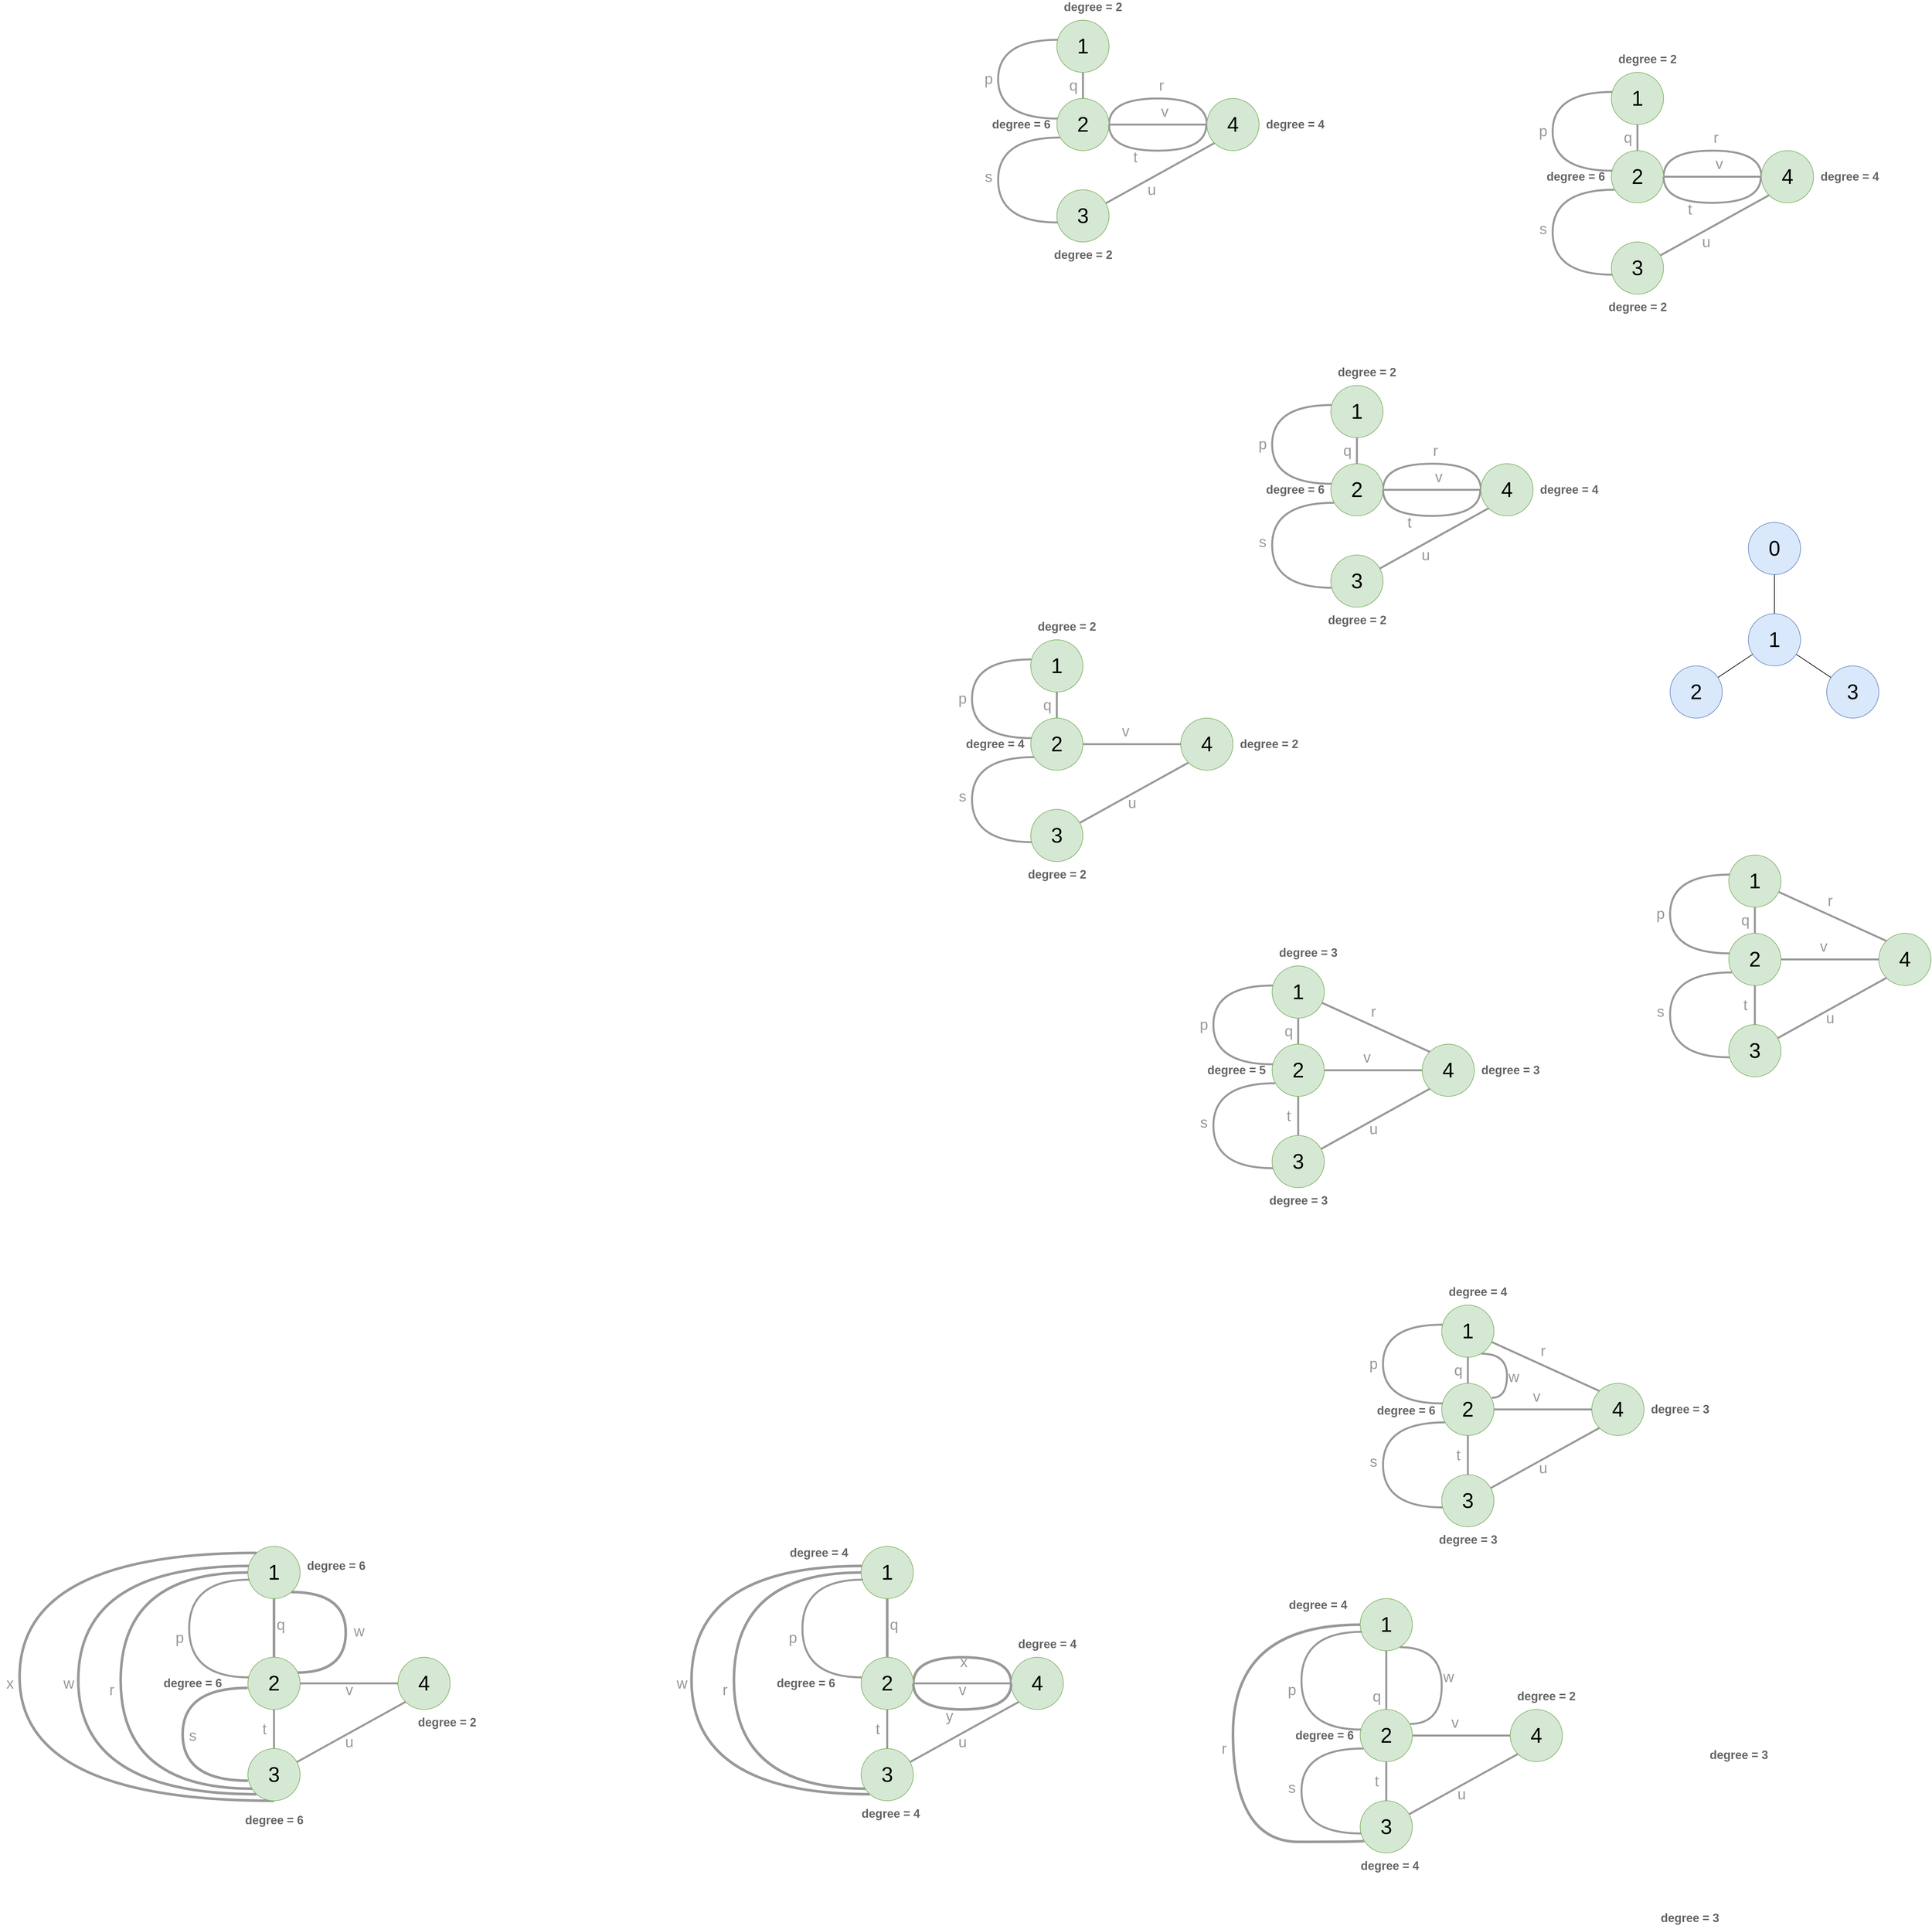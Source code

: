 <mxfile version="14.7.4" type="device"><diagram id="ifi_TOzUxn6ahhFony3h" name="Page-1"><mxGraphModel dx="3736" dy="1688" grid="1" gridSize="10" guides="1" tooltips="1" connect="1" arrows="1" fold="1" page="1" pageScale="1" pageWidth="850" pageHeight="1100" math="0" shadow="0"><root><mxCell id="0"/><mxCell id="1" parent="0"/><mxCell id="23FJCZ4LbnblJizs8v6J-3" value="" style="rounded=0;orthogonalLoop=1;jettySize=auto;html=1;endArrow=none;endFill=0;" parent="1" source="23FJCZ4LbnblJizs8v6J-1" target="23FJCZ4LbnblJizs8v6J-2" edge="1"><mxGeometry relative="1" as="geometry"/></mxCell><mxCell id="23FJCZ4LbnblJizs8v6J-5" value="" style="rounded=0;orthogonalLoop=1;jettySize=auto;html=1;endArrow=none;endFill=0;" parent="1" source="23FJCZ4LbnblJizs8v6J-1" target="23FJCZ4LbnblJizs8v6J-4" edge="1"><mxGeometry relative="1" as="geometry"/></mxCell><mxCell id="23FJCZ4LbnblJizs8v6J-7" value="" style="rounded=0;orthogonalLoop=1;jettySize=auto;html=1;endArrow=none;endFill=0;" parent="1" source="23FJCZ4LbnblJizs8v6J-1" target="23FJCZ4LbnblJizs8v6J-6" edge="1"><mxGeometry relative="1" as="geometry"/></mxCell><mxCell id="23FJCZ4LbnblJizs8v6J-1" value="&lt;span style=&quot;font-size: 32px&quot;&gt;1&lt;/span&gt;" style="ellipse;whiteSpace=wrap;html=1;aspect=fixed;fillColor=#dae8fc;strokeColor=#6c8ebf;" parent="1" vertex="1"><mxGeometry x="370" y="160" width="80" height="80" as="geometry"/></mxCell><mxCell id="23FJCZ4LbnblJizs8v6J-2" value="&lt;span style=&quot;font-size: 32px&quot;&gt;2&lt;/span&gt;" style="ellipse;whiteSpace=wrap;html=1;aspect=fixed;fillColor=#dae8fc;strokeColor=#6c8ebf;" parent="1" vertex="1"><mxGeometry x="250" y="240" width="80" height="80" as="geometry"/></mxCell><mxCell id="23FJCZ4LbnblJizs8v6J-4" value="&lt;span style=&quot;font-size: 32px&quot;&gt;3&lt;/span&gt;" style="ellipse;whiteSpace=wrap;html=1;aspect=fixed;fillColor=#dae8fc;strokeColor=#6c8ebf;" parent="1" vertex="1"><mxGeometry x="490" y="240" width="80" height="80" as="geometry"/></mxCell><mxCell id="23FJCZ4LbnblJizs8v6J-6" value="&lt;font style=&quot;font-size: 32px&quot;&gt;0&lt;/font&gt;" style="ellipse;whiteSpace=wrap;html=1;aspect=fixed;fillColor=#dae8fc;strokeColor=#6c8ebf;" parent="1" vertex="1"><mxGeometry x="370" y="20" width="80" height="80" as="geometry"/></mxCell><mxCell id="jM3VJAZuCEM8u1wU0wqU-5" style="rounded=0;orthogonalLoop=1;jettySize=auto;html=1;entryX=0;entryY=0;entryDx=0;entryDy=0;endArrow=none;endFill=0;strokeWidth=3;fillColor=#f5f5f5;strokeColor=#999999;" parent="1" source="jM3VJAZuCEM8u1wU0wqU-1" target="jM3VJAZuCEM8u1wU0wqU-4" edge="1"><mxGeometry relative="1" as="geometry"/></mxCell><mxCell id="jM3VJAZuCEM8u1wU0wqU-1" value="&lt;span style=&quot;font-size: 32px&quot;&gt;1&lt;/span&gt;" style="ellipse;whiteSpace=wrap;html=1;aspect=fixed;fillColor=#d5e8d4;strokeColor=#82b366;" parent="1" vertex="1"><mxGeometry x="340" y="530" width="80" height="80" as="geometry"/></mxCell><mxCell id="jM3VJAZuCEM8u1wU0wqU-6" style="edgeStyle=none;rounded=0;orthogonalLoop=1;jettySize=auto;html=1;entryX=0;entryY=0.5;entryDx=0;entryDy=0;endArrow=none;endFill=0;strokeWidth=3;fillColor=#f5f5f5;strokeColor=#999999;" parent="1" source="jM3VJAZuCEM8u1wU0wqU-2" target="jM3VJAZuCEM8u1wU0wqU-4" edge="1"><mxGeometry relative="1" as="geometry"/></mxCell><mxCell id="jM3VJAZuCEM8u1wU0wqU-7" style="edgeStyle=none;rounded=0;orthogonalLoop=1;jettySize=auto;html=1;endArrow=none;endFill=0;strokeWidth=3;fillColor=#f5f5f5;strokeColor=#999999;" parent="1" source="jM3VJAZuCEM8u1wU0wqU-2" target="jM3VJAZuCEM8u1wU0wqU-3" edge="1"><mxGeometry relative="1" as="geometry"/></mxCell><mxCell id="jM3VJAZuCEM8u1wU0wqU-9" style="edgeStyle=none;rounded=0;orthogonalLoop=1;jettySize=auto;html=1;entryX=0.5;entryY=1;entryDx=0;entryDy=0;endArrow=none;endFill=0;strokeWidth=3;fillColor=#f5f5f5;strokeColor=#999999;" parent="1" source="jM3VJAZuCEM8u1wU0wqU-2" target="jM3VJAZuCEM8u1wU0wqU-1" edge="1"><mxGeometry relative="1" as="geometry"/></mxCell><mxCell id="jM3VJAZuCEM8u1wU0wqU-11" style="edgeStyle=orthogonalEdgeStyle;curved=1;rounded=0;orthogonalLoop=1;jettySize=auto;html=1;endArrow=none;endFill=0;strokeWidth=3;fillColor=#f5f5f5;strokeColor=#999999;exitX=0.019;exitY=0.385;exitDx=0;exitDy=0;exitPerimeter=0;" parent="1" source="jM3VJAZuCEM8u1wU0wqU-2" edge="1"><mxGeometry relative="1" as="geometry"><mxPoint x="341" y="560" as="targetPoint"/><Array as="points"><mxPoint x="250" y="681"/><mxPoint x="250" y="560"/></Array></mxGeometry></mxCell><mxCell id="jM3VJAZuCEM8u1wU0wqU-12" style="edgeStyle=orthogonalEdgeStyle;curved=1;rounded=0;orthogonalLoop=1;jettySize=auto;html=1;endArrow=none;endFill=0;entryX=0.019;entryY=0.627;entryDx=0;entryDy=0;exitX=0.06;exitY=0.748;exitDx=0;exitDy=0;exitPerimeter=0;strokeWidth=3;fillColor=#f5f5f5;strokeColor=#999999;entryPerimeter=0;" parent="1" source="jM3VJAZuCEM8u1wU0wqU-2" target="jM3VJAZuCEM8u1wU0wqU-3" edge="1"><mxGeometry relative="1" as="geometry"><Array as="points"><mxPoint x="250" y="710"/><mxPoint x="250" y="840"/></Array></mxGeometry></mxCell><mxCell id="jM3VJAZuCEM8u1wU0wqU-2" value="&lt;span style=&quot;font-size: 32px&quot;&gt;2&lt;/span&gt;" style="ellipse;whiteSpace=wrap;html=1;aspect=fixed;fillColor=#d5e8d4;strokeColor=#82b366;" parent="1" vertex="1"><mxGeometry x="340" y="650" width="80" height="80" as="geometry"/></mxCell><mxCell id="jM3VJAZuCEM8u1wU0wqU-8" style="edgeStyle=none;rounded=0;orthogonalLoop=1;jettySize=auto;html=1;entryX=0;entryY=1;entryDx=0;entryDy=0;endArrow=none;endFill=0;strokeWidth=3;fillColor=#f5f5f5;strokeColor=#999999;" parent="1" source="jM3VJAZuCEM8u1wU0wqU-3" target="jM3VJAZuCEM8u1wU0wqU-4" edge="1"><mxGeometry relative="1" as="geometry"/></mxCell><mxCell id="jM3VJAZuCEM8u1wU0wqU-3" value="&lt;span style=&quot;font-size: 32px&quot;&gt;3&lt;/span&gt;" style="ellipse;whiteSpace=wrap;html=1;aspect=fixed;fillColor=#d5e8d4;strokeColor=#82b366;" parent="1" vertex="1"><mxGeometry x="340" y="790" width="80" height="80" as="geometry"/></mxCell><mxCell id="jM3VJAZuCEM8u1wU0wqU-4" value="&lt;span style=&quot;font-size: 32px&quot;&gt;4&lt;/span&gt;" style="ellipse;whiteSpace=wrap;html=1;aspect=fixed;fillColor=#d5e8d4;strokeColor=#82b366;" parent="1" vertex="1"><mxGeometry x="570" y="650" width="80" height="80" as="geometry"/></mxCell><mxCell id="jM3VJAZuCEM8u1wU0wqU-13" value="&lt;font style=&quot;font-size: 23px&quot; color=&quot;#999999&quot;&gt;p&lt;/font&gt;" style="text;html=1;align=center;verticalAlign=middle;resizable=0;points=[];autosize=1;strokeColor=none;" parent="1" vertex="1"><mxGeometry x="220" y="610" width="30" height="20" as="geometry"/></mxCell><mxCell id="jM3VJAZuCEM8u1wU0wqU-14" value="&lt;font style=&quot;font-size: 23px&quot; color=&quot;#999999&quot;&gt;q&lt;/font&gt;" style="text;html=1;align=center;verticalAlign=middle;resizable=0;points=[];autosize=1;strokeColor=none;" parent="1" vertex="1"><mxGeometry x="350" y="620" width="30" height="20" as="geometry"/></mxCell><mxCell id="jM3VJAZuCEM8u1wU0wqU-15" value="&lt;font style=&quot;font-size: 23px&quot; color=&quot;#999999&quot;&gt;s&lt;/font&gt;" style="text;html=1;align=center;verticalAlign=middle;resizable=0;points=[];autosize=1;strokeColor=none;" parent="1" vertex="1"><mxGeometry x="220" y="760" width="30" height="20" as="geometry"/></mxCell><mxCell id="jM3VJAZuCEM8u1wU0wqU-16" value="&lt;font style=&quot;font-size: 23px&quot; color=&quot;#999999&quot;&gt;t&lt;/font&gt;" style="text;html=1;align=center;verticalAlign=middle;resizable=0;points=[];autosize=1;strokeColor=none;" parent="1" vertex="1"><mxGeometry x="355" y="750" width="20" height="20" as="geometry"/></mxCell><mxCell id="jM3VJAZuCEM8u1wU0wqU-17" value="&lt;font style=&quot;font-size: 23px&quot; color=&quot;#999999&quot;&gt;r&lt;/font&gt;" style="text;html=1;align=center;verticalAlign=middle;resizable=0;points=[];autosize=1;strokeColor=none;" parent="1" vertex="1"><mxGeometry x="485" y="590" width="20" height="20" as="geometry"/></mxCell><mxCell id="jM3VJAZuCEM8u1wU0wqU-18" value="&lt;font style=&quot;font-size: 23px&quot; color=&quot;#999999&quot;&gt;v&lt;/font&gt;" style="text;html=1;align=center;verticalAlign=middle;resizable=0;points=[];autosize=1;strokeColor=none;" parent="1" vertex="1"><mxGeometry x="470" y="660" width="30" height="20" as="geometry"/></mxCell><mxCell id="jM3VJAZuCEM8u1wU0wqU-19" value="&lt;font style=&quot;font-size: 23px&quot; color=&quot;#999999&quot;&gt;u&lt;/font&gt;" style="text;html=1;align=center;verticalAlign=middle;resizable=0;points=[];autosize=1;strokeColor=none;" parent="1" vertex="1"><mxGeometry x="480" y="770" width="30" height="20" as="geometry"/></mxCell><mxCell id="jM3VJAZuCEM8u1wU0wqU-20" style="rounded=0;orthogonalLoop=1;jettySize=auto;html=1;entryX=0;entryY=0;entryDx=0;entryDy=0;endArrow=none;endFill=0;strokeWidth=3;fillColor=#f5f5f5;strokeColor=#999999;" parent="1" source="jM3VJAZuCEM8u1wU0wqU-21" target="jM3VJAZuCEM8u1wU0wqU-30" edge="1"><mxGeometry relative="1" as="geometry"/></mxCell><mxCell id="jM3VJAZuCEM8u1wU0wqU-21" value="&lt;span style=&quot;font-size: 32px&quot;&gt;1&lt;/span&gt;" style="ellipse;whiteSpace=wrap;html=1;aspect=fixed;fillColor=#d5e8d4;strokeColor=#82b366;" parent="1" vertex="1"><mxGeometry x="-360" y="700" width="80" height="80" as="geometry"/></mxCell><mxCell id="jM3VJAZuCEM8u1wU0wqU-22" style="edgeStyle=none;rounded=0;orthogonalLoop=1;jettySize=auto;html=1;entryX=0;entryY=0.5;entryDx=0;entryDy=0;endArrow=none;endFill=0;strokeWidth=3;fillColor=#f5f5f5;strokeColor=#999999;" parent="1" source="jM3VJAZuCEM8u1wU0wqU-27" target="jM3VJAZuCEM8u1wU0wqU-30" edge="1"><mxGeometry relative="1" as="geometry"/></mxCell><mxCell id="jM3VJAZuCEM8u1wU0wqU-23" style="edgeStyle=none;rounded=0;orthogonalLoop=1;jettySize=auto;html=1;endArrow=none;endFill=0;strokeWidth=3;fillColor=#f5f5f5;strokeColor=#999999;" parent="1" source="jM3VJAZuCEM8u1wU0wqU-27" target="jM3VJAZuCEM8u1wU0wqU-29" edge="1"><mxGeometry relative="1" as="geometry"/></mxCell><mxCell id="jM3VJAZuCEM8u1wU0wqU-24" style="edgeStyle=none;rounded=0;orthogonalLoop=1;jettySize=auto;html=1;entryX=0.5;entryY=1;entryDx=0;entryDy=0;endArrow=none;endFill=0;strokeWidth=3;fillColor=#f5f5f5;strokeColor=#999999;" parent="1" source="jM3VJAZuCEM8u1wU0wqU-27" target="jM3VJAZuCEM8u1wU0wqU-21" edge="1"><mxGeometry relative="1" as="geometry"/></mxCell><mxCell id="jM3VJAZuCEM8u1wU0wqU-25" style="edgeStyle=orthogonalEdgeStyle;curved=1;rounded=0;orthogonalLoop=1;jettySize=auto;html=1;endArrow=none;endFill=0;strokeWidth=3;fillColor=#f5f5f5;strokeColor=#999999;exitX=0.019;exitY=0.385;exitDx=0;exitDy=0;exitPerimeter=0;" parent="1" source="jM3VJAZuCEM8u1wU0wqU-27" edge="1"><mxGeometry relative="1" as="geometry"><mxPoint x="-359" y="730" as="targetPoint"/><Array as="points"><mxPoint x="-450" y="851"/><mxPoint x="-450" y="730"/></Array></mxGeometry></mxCell><mxCell id="jM3VJAZuCEM8u1wU0wqU-26" style="edgeStyle=orthogonalEdgeStyle;curved=1;rounded=0;orthogonalLoop=1;jettySize=auto;html=1;endArrow=none;endFill=0;entryX=0.019;entryY=0.627;entryDx=0;entryDy=0;exitX=0.06;exitY=0.748;exitDx=0;exitDy=0;exitPerimeter=0;strokeWidth=3;fillColor=#f5f5f5;strokeColor=#999999;entryPerimeter=0;" parent="1" source="jM3VJAZuCEM8u1wU0wqU-27" target="jM3VJAZuCEM8u1wU0wqU-29" edge="1"><mxGeometry relative="1" as="geometry"><Array as="points"><mxPoint x="-450" y="880"/><mxPoint x="-450" y="1010"/></Array></mxGeometry></mxCell><mxCell id="jM3VJAZuCEM8u1wU0wqU-27" value="&lt;span style=&quot;font-size: 32px&quot;&gt;2&lt;/span&gt;" style="ellipse;whiteSpace=wrap;html=1;aspect=fixed;fillColor=#d5e8d4;strokeColor=#82b366;" parent="1" vertex="1"><mxGeometry x="-360" y="820" width="80" height="80" as="geometry"/></mxCell><mxCell id="jM3VJAZuCEM8u1wU0wqU-28" style="edgeStyle=none;rounded=0;orthogonalLoop=1;jettySize=auto;html=1;entryX=0;entryY=1;entryDx=0;entryDy=0;endArrow=none;endFill=0;strokeWidth=3;fillColor=#f5f5f5;strokeColor=#999999;" parent="1" source="jM3VJAZuCEM8u1wU0wqU-29" target="jM3VJAZuCEM8u1wU0wqU-30" edge="1"><mxGeometry relative="1" as="geometry"/></mxCell><mxCell id="jM3VJAZuCEM8u1wU0wqU-29" value="&lt;span style=&quot;font-size: 32px&quot;&gt;3&lt;/span&gt;" style="ellipse;whiteSpace=wrap;html=1;aspect=fixed;fillColor=#d5e8d4;strokeColor=#82b366;" parent="1" vertex="1"><mxGeometry x="-360" y="960" width="80" height="80" as="geometry"/></mxCell><mxCell id="jM3VJAZuCEM8u1wU0wqU-30" value="&lt;span style=&quot;font-size: 32px&quot;&gt;4&lt;/span&gt;" style="ellipse;whiteSpace=wrap;html=1;aspect=fixed;fillColor=#d5e8d4;strokeColor=#82b366;" parent="1" vertex="1"><mxGeometry x="-130" y="820" width="80" height="80" as="geometry"/></mxCell><mxCell id="jM3VJAZuCEM8u1wU0wqU-31" value="&lt;font style=&quot;font-size: 23px&quot; color=&quot;#999999&quot;&gt;p&lt;/font&gt;" style="text;html=1;align=center;verticalAlign=middle;resizable=0;points=[];autosize=1;strokeColor=none;" parent="1" vertex="1"><mxGeometry x="-480" y="780" width="30" height="20" as="geometry"/></mxCell><mxCell id="jM3VJAZuCEM8u1wU0wqU-32" value="&lt;font style=&quot;font-size: 23px&quot; color=&quot;#999999&quot;&gt;q&lt;/font&gt;" style="text;html=1;align=center;verticalAlign=middle;resizable=0;points=[];autosize=1;strokeColor=none;" parent="1" vertex="1"><mxGeometry x="-350" y="790" width="30" height="20" as="geometry"/></mxCell><mxCell id="jM3VJAZuCEM8u1wU0wqU-33" value="&lt;font style=&quot;font-size: 23px&quot; color=&quot;#999999&quot;&gt;s&lt;/font&gt;" style="text;html=1;align=center;verticalAlign=middle;resizable=0;points=[];autosize=1;strokeColor=none;" parent="1" vertex="1"><mxGeometry x="-480" y="930" width="30" height="20" as="geometry"/></mxCell><mxCell id="jM3VJAZuCEM8u1wU0wqU-34" value="&lt;font style=&quot;font-size: 23px&quot; color=&quot;#999999&quot;&gt;t&lt;/font&gt;" style="text;html=1;align=center;verticalAlign=middle;resizable=0;points=[];autosize=1;strokeColor=none;" parent="1" vertex="1"><mxGeometry x="-345" y="920" width="20" height="20" as="geometry"/></mxCell><mxCell id="jM3VJAZuCEM8u1wU0wqU-35" value="&lt;font style=&quot;font-size: 23px&quot; color=&quot;#999999&quot;&gt;r&lt;/font&gt;" style="text;html=1;align=center;verticalAlign=middle;resizable=0;points=[];autosize=1;strokeColor=none;" parent="1" vertex="1"><mxGeometry x="-215" y="760" width="20" height="20" as="geometry"/></mxCell><mxCell id="jM3VJAZuCEM8u1wU0wqU-36" value="&lt;font style=&quot;font-size: 23px&quot; color=&quot;#999999&quot;&gt;v&lt;/font&gt;" style="text;html=1;align=center;verticalAlign=middle;resizable=0;points=[];autosize=1;strokeColor=none;" parent="1" vertex="1"><mxGeometry x="-230" y="830" width="30" height="20" as="geometry"/></mxCell><mxCell id="jM3VJAZuCEM8u1wU0wqU-37" value="&lt;font style=&quot;font-size: 23px&quot; color=&quot;#999999&quot;&gt;u&lt;/font&gt;" style="text;html=1;align=center;verticalAlign=middle;resizable=0;points=[];autosize=1;strokeColor=none;" parent="1" vertex="1"><mxGeometry x="-220" y="940" width="30" height="20" as="geometry"/></mxCell><mxCell id="jM3VJAZuCEM8u1wU0wqU-38" value="&lt;font style=&quot;font-size: 18px&quot; color=&quot;#666666&quot;&gt;&lt;b&gt;degree = 3&lt;/b&gt;&lt;/font&gt;" style="text;html=1;align=center;verticalAlign=middle;resizable=0;points=[];autosize=1;strokeColor=none;" parent="1" vertex="1"><mxGeometry x="-50" y="850" width="110" height="20" as="geometry"/></mxCell><mxCell id="jM3VJAZuCEM8u1wU0wqU-39" value="&lt;font style=&quot;font-size: 18px&quot; color=&quot;#666666&quot;&gt;&lt;b&gt;degree = 3&lt;/b&gt;&lt;/font&gt;" style="text;html=1;align=center;verticalAlign=middle;resizable=0;points=[];autosize=1;strokeColor=none;" parent="1" vertex="1"><mxGeometry x="-360" y="670" width="110" height="20" as="geometry"/></mxCell><mxCell id="jM3VJAZuCEM8u1wU0wqU-40" value="&lt;font style=&quot;font-size: 18px&quot; color=&quot;#666666&quot;&gt;&lt;b&gt;degree = 5&lt;/b&gt;&lt;/font&gt;" style="text;html=1;align=center;verticalAlign=middle;resizable=0;points=[];autosize=1;strokeColor=none;" parent="1" vertex="1"><mxGeometry x="-470" y="850" width="110" height="20" as="geometry"/></mxCell><mxCell id="jM3VJAZuCEM8u1wU0wqU-41" value="&lt;font style=&quot;font-size: 18px&quot; color=&quot;#666666&quot;&gt;&lt;b&gt;degree = 3&lt;/b&gt;&lt;/font&gt;" style="text;html=1;align=center;verticalAlign=middle;resizable=0;points=[];autosize=1;strokeColor=none;" parent="1" vertex="1"><mxGeometry x="-375" y="1050" width="110" height="20" as="geometry"/></mxCell><mxCell id="jM3VJAZuCEM8u1wU0wqU-43" value="&lt;span style=&quot;font-size: 32px&quot;&gt;1&lt;/span&gt;" style="ellipse;whiteSpace=wrap;html=1;aspect=fixed;fillColor=#d5e8d4;strokeColor=#82b366;" parent="1" vertex="1"><mxGeometry x="-730" y="200" width="80" height="80" as="geometry"/></mxCell><mxCell id="jM3VJAZuCEM8u1wU0wqU-44" style="edgeStyle=none;rounded=0;orthogonalLoop=1;jettySize=auto;html=1;entryX=0;entryY=0.5;entryDx=0;entryDy=0;endArrow=none;endFill=0;strokeWidth=3;fillColor=#f5f5f5;strokeColor=#999999;" parent="1" source="jM3VJAZuCEM8u1wU0wqU-49" target="jM3VJAZuCEM8u1wU0wqU-52" edge="1"><mxGeometry relative="1" as="geometry"/></mxCell><mxCell id="jM3VJAZuCEM8u1wU0wqU-46" style="edgeStyle=none;rounded=0;orthogonalLoop=1;jettySize=auto;html=1;entryX=0.5;entryY=1;entryDx=0;entryDy=0;endArrow=none;endFill=0;strokeWidth=3;fillColor=#f5f5f5;strokeColor=#999999;" parent="1" source="jM3VJAZuCEM8u1wU0wqU-49" target="jM3VJAZuCEM8u1wU0wqU-43" edge="1"><mxGeometry relative="1" as="geometry"/></mxCell><mxCell id="jM3VJAZuCEM8u1wU0wqU-47" style="edgeStyle=orthogonalEdgeStyle;curved=1;rounded=0;orthogonalLoop=1;jettySize=auto;html=1;endArrow=none;endFill=0;strokeWidth=3;fillColor=#f5f5f5;strokeColor=#999999;exitX=0.019;exitY=0.385;exitDx=0;exitDy=0;exitPerimeter=0;" parent="1" source="jM3VJAZuCEM8u1wU0wqU-49" edge="1"><mxGeometry relative="1" as="geometry"><mxPoint x="-729" y="230" as="targetPoint"/><Array as="points"><mxPoint x="-820" y="351"/><mxPoint x="-820" y="230"/></Array></mxGeometry></mxCell><mxCell id="jM3VJAZuCEM8u1wU0wqU-48" style="edgeStyle=orthogonalEdgeStyle;curved=1;rounded=0;orthogonalLoop=1;jettySize=auto;html=1;endArrow=none;endFill=0;entryX=0.019;entryY=0.627;entryDx=0;entryDy=0;exitX=0.06;exitY=0.748;exitDx=0;exitDy=0;exitPerimeter=0;strokeWidth=3;fillColor=#f5f5f5;strokeColor=#999999;entryPerimeter=0;" parent="1" source="jM3VJAZuCEM8u1wU0wqU-49" target="jM3VJAZuCEM8u1wU0wqU-51" edge="1"><mxGeometry relative="1" as="geometry"><Array as="points"><mxPoint x="-820" y="380"/><mxPoint x="-820" y="510"/></Array></mxGeometry></mxCell><mxCell id="jM3VJAZuCEM8u1wU0wqU-49" value="&lt;span style=&quot;font-size: 32px&quot;&gt;2&lt;/span&gt;" style="ellipse;whiteSpace=wrap;html=1;aspect=fixed;fillColor=#d5e8d4;strokeColor=#82b366;" parent="1" vertex="1"><mxGeometry x="-730" y="320" width="80" height="80" as="geometry"/></mxCell><mxCell id="jM3VJAZuCEM8u1wU0wqU-50" style="edgeStyle=none;rounded=0;orthogonalLoop=1;jettySize=auto;html=1;entryX=0;entryY=1;entryDx=0;entryDy=0;endArrow=none;endFill=0;strokeWidth=3;fillColor=#f5f5f5;strokeColor=#999999;" parent="1" source="jM3VJAZuCEM8u1wU0wqU-51" target="jM3VJAZuCEM8u1wU0wqU-52" edge="1"><mxGeometry relative="1" as="geometry"/></mxCell><mxCell id="jM3VJAZuCEM8u1wU0wqU-51" value="&lt;span style=&quot;font-size: 32px&quot;&gt;3&lt;/span&gt;" style="ellipse;whiteSpace=wrap;html=1;aspect=fixed;fillColor=#d5e8d4;strokeColor=#82b366;" parent="1" vertex="1"><mxGeometry x="-730" y="460" width="80" height="80" as="geometry"/></mxCell><mxCell id="jM3VJAZuCEM8u1wU0wqU-52" value="&lt;span style=&quot;font-size: 32px&quot;&gt;4&lt;/span&gt;" style="ellipse;whiteSpace=wrap;html=1;aspect=fixed;fillColor=#d5e8d4;strokeColor=#82b366;" parent="1" vertex="1"><mxGeometry x="-500" y="320" width="80" height="80" as="geometry"/></mxCell><mxCell id="jM3VJAZuCEM8u1wU0wqU-53" value="&lt;font style=&quot;font-size: 23px&quot; color=&quot;#999999&quot;&gt;p&lt;/font&gt;" style="text;html=1;align=center;verticalAlign=middle;resizable=0;points=[];autosize=1;strokeColor=none;" parent="1" vertex="1"><mxGeometry x="-850" y="280" width="30" height="20" as="geometry"/></mxCell><mxCell id="jM3VJAZuCEM8u1wU0wqU-54" value="&lt;font style=&quot;font-size: 23px&quot; color=&quot;#999999&quot;&gt;q&lt;/font&gt;" style="text;html=1;align=center;verticalAlign=middle;resizable=0;points=[];autosize=1;strokeColor=none;" parent="1" vertex="1"><mxGeometry x="-720" y="290" width="30" height="20" as="geometry"/></mxCell><mxCell id="jM3VJAZuCEM8u1wU0wqU-55" value="&lt;font style=&quot;font-size: 23px&quot; color=&quot;#999999&quot;&gt;s&lt;/font&gt;" style="text;html=1;align=center;verticalAlign=middle;resizable=0;points=[];autosize=1;strokeColor=none;" parent="1" vertex="1"><mxGeometry x="-850" y="430" width="30" height="20" as="geometry"/></mxCell><mxCell id="jM3VJAZuCEM8u1wU0wqU-58" value="&lt;font style=&quot;font-size: 23px&quot; color=&quot;#999999&quot;&gt;v&lt;/font&gt;" style="text;html=1;align=center;verticalAlign=middle;resizable=0;points=[];autosize=1;strokeColor=none;" parent="1" vertex="1"><mxGeometry x="-600" y="330" width="30" height="20" as="geometry"/></mxCell><mxCell id="jM3VJAZuCEM8u1wU0wqU-59" value="&lt;font style=&quot;font-size: 23px&quot; color=&quot;#999999&quot;&gt;u&lt;/font&gt;" style="text;html=1;align=center;verticalAlign=middle;resizable=0;points=[];autosize=1;strokeColor=none;" parent="1" vertex="1"><mxGeometry x="-590" y="440" width="30" height="20" as="geometry"/></mxCell><mxCell id="jM3VJAZuCEM8u1wU0wqU-60" value="&lt;font style=&quot;font-size: 18px&quot; color=&quot;#666666&quot;&gt;&lt;b&gt;degree = 2&lt;/b&gt;&lt;/font&gt;" style="text;html=1;align=center;verticalAlign=middle;resizable=0;points=[];autosize=1;strokeColor=none;" parent="1" vertex="1"><mxGeometry x="-420" y="350" width="110" height="20" as="geometry"/></mxCell><mxCell id="jM3VJAZuCEM8u1wU0wqU-61" value="&lt;font style=&quot;font-size: 18px&quot; color=&quot;#666666&quot;&gt;&lt;b&gt;degree = 2&lt;/b&gt;&lt;/font&gt;" style="text;html=1;align=center;verticalAlign=middle;resizable=0;points=[];autosize=1;strokeColor=none;" parent="1" vertex="1"><mxGeometry x="-730" y="170" width="110" height="20" as="geometry"/></mxCell><mxCell id="jM3VJAZuCEM8u1wU0wqU-62" value="&lt;font style=&quot;font-size: 18px&quot; color=&quot;#666666&quot;&gt;&lt;b&gt;degree = 4&lt;/b&gt;&lt;/font&gt;" style="text;html=1;align=center;verticalAlign=middle;resizable=0;points=[];autosize=1;strokeColor=none;" parent="1" vertex="1"><mxGeometry x="-840" y="350" width="110" height="20" as="geometry"/></mxCell><mxCell id="jM3VJAZuCEM8u1wU0wqU-63" value="&lt;font style=&quot;font-size: 18px&quot; color=&quot;#666666&quot;&gt;&lt;b&gt;degree = 2&lt;/b&gt;&lt;/font&gt;" style="text;html=1;align=center;verticalAlign=middle;resizable=0;points=[];autosize=1;strokeColor=none;" parent="1" vertex="1"><mxGeometry x="-745" y="550" width="110" height="20" as="geometry"/></mxCell><mxCell id="jM3VJAZuCEM8u1wU0wqU-64" value="&lt;span style=&quot;font-size: 32px&quot;&gt;1&lt;/span&gt;" style="ellipse;whiteSpace=wrap;html=1;aspect=fixed;fillColor=#d5e8d4;strokeColor=#82b366;" parent="1" vertex="1"><mxGeometry x="-270" y="-190" width="80" height="80" as="geometry"/></mxCell><mxCell id="jM3VJAZuCEM8u1wU0wqU-65" style="edgeStyle=none;rounded=0;orthogonalLoop=1;jettySize=auto;html=1;entryX=0;entryY=0.5;entryDx=0;entryDy=0;endArrow=none;endFill=0;strokeWidth=3;fillColor=#f5f5f5;strokeColor=#999999;" parent="1" source="jM3VJAZuCEM8u1wU0wqU-69" target="jM3VJAZuCEM8u1wU0wqU-72" edge="1"><mxGeometry relative="1" as="geometry"/></mxCell><mxCell id="jM3VJAZuCEM8u1wU0wqU-66" style="edgeStyle=none;rounded=0;orthogonalLoop=1;jettySize=auto;html=1;entryX=0.5;entryY=1;entryDx=0;entryDy=0;endArrow=none;endFill=0;strokeWidth=3;fillColor=#f5f5f5;strokeColor=#999999;" parent="1" source="jM3VJAZuCEM8u1wU0wqU-69" target="jM3VJAZuCEM8u1wU0wqU-64" edge="1"><mxGeometry relative="1" as="geometry"/></mxCell><mxCell id="jM3VJAZuCEM8u1wU0wqU-67" style="edgeStyle=orthogonalEdgeStyle;curved=1;rounded=0;orthogonalLoop=1;jettySize=auto;html=1;endArrow=none;endFill=0;strokeWidth=3;fillColor=#f5f5f5;strokeColor=#999999;exitX=0.019;exitY=0.385;exitDx=0;exitDy=0;exitPerimeter=0;" parent="1" source="jM3VJAZuCEM8u1wU0wqU-69" edge="1"><mxGeometry relative="1" as="geometry"><mxPoint x="-269" y="-160" as="targetPoint"/><Array as="points"><mxPoint x="-360" y="-39"/><mxPoint x="-360" y="-160"/></Array></mxGeometry></mxCell><mxCell id="jM3VJAZuCEM8u1wU0wqU-68" style="edgeStyle=orthogonalEdgeStyle;curved=1;rounded=0;orthogonalLoop=1;jettySize=auto;html=1;endArrow=none;endFill=0;entryX=0.019;entryY=0.627;entryDx=0;entryDy=0;exitX=0.06;exitY=0.748;exitDx=0;exitDy=0;exitPerimeter=0;strokeWidth=3;fillColor=#f5f5f5;strokeColor=#999999;entryPerimeter=0;" parent="1" source="jM3VJAZuCEM8u1wU0wqU-69" target="jM3VJAZuCEM8u1wU0wqU-71" edge="1"><mxGeometry relative="1" as="geometry"><Array as="points"><mxPoint x="-360" y="-10"/><mxPoint x="-360" y="120"/></Array></mxGeometry></mxCell><mxCell id="jM3VJAZuCEM8u1wU0wqU-82" style="edgeStyle=orthogonalEdgeStyle;curved=1;rounded=0;orthogonalLoop=1;jettySize=auto;html=1;entryX=0;entryY=0.5;entryDx=0;entryDy=0;endArrow=none;endFill=0;strokeColor=#999999;strokeWidth=3;exitX=1;exitY=0.5;exitDx=0;exitDy=0;" parent="1" source="jM3VJAZuCEM8u1wU0wqU-69" target="jM3VJAZuCEM8u1wU0wqU-72" edge="1"><mxGeometry relative="1" as="geometry"><Array as="points"><mxPoint x="-190" y="-70"/><mxPoint x="-40" y="-70"/></Array></mxGeometry></mxCell><mxCell id="jM3VJAZuCEM8u1wU0wqU-69" value="&lt;span style=&quot;font-size: 32px&quot;&gt;2&lt;/span&gt;" style="ellipse;whiteSpace=wrap;html=1;aspect=fixed;fillColor=#d5e8d4;strokeColor=#82b366;" parent="1" vertex="1"><mxGeometry x="-270" y="-70" width="80" height="80" as="geometry"/></mxCell><mxCell id="jM3VJAZuCEM8u1wU0wqU-70" style="edgeStyle=none;rounded=0;orthogonalLoop=1;jettySize=auto;html=1;entryX=0;entryY=1;entryDx=0;entryDy=0;endArrow=none;endFill=0;strokeWidth=3;fillColor=#f5f5f5;strokeColor=#999999;" parent="1" source="jM3VJAZuCEM8u1wU0wqU-71" target="jM3VJAZuCEM8u1wU0wqU-72" edge="1"><mxGeometry relative="1" as="geometry"/></mxCell><mxCell id="jM3VJAZuCEM8u1wU0wqU-71" value="&lt;span style=&quot;font-size: 32px&quot;&gt;3&lt;/span&gt;" style="ellipse;whiteSpace=wrap;html=1;aspect=fixed;fillColor=#d5e8d4;strokeColor=#82b366;" parent="1" vertex="1"><mxGeometry x="-270" y="70" width="80" height="80" as="geometry"/></mxCell><mxCell id="jM3VJAZuCEM8u1wU0wqU-72" value="&lt;span style=&quot;font-size: 32px&quot;&gt;4&lt;/span&gt;" style="ellipse;whiteSpace=wrap;html=1;aspect=fixed;fillColor=#d5e8d4;strokeColor=#82b366;" parent="1" vertex="1"><mxGeometry x="-40" y="-70" width="80" height="80" as="geometry"/></mxCell><mxCell id="jM3VJAZuCEM8u1wU0wqU-73" value="&lt;font style=&quot;font-size: 23px&quot; color=&quot;#999999&quot;&gt;p&lt;/font&gt;" style="text;html=1;align=center;verticalAlign=middle;resizable=0;points=[];autosize=1;strokeColor=none;" parent="1" vertex="1"><mxGeometry x="-390" y="-110" width="30" height="20" as="geometry"/></mxCell><mxCell id="jM3VJAZuCEM8u1wU0wqU-75" value="&lt;font style=&quot;font-size: 23px&quot; color=&quot;#999999&quot;&gt;s&lt;/font&gt;" style="text;html=1;align=center;verticalAlign=middle;resizable=0;points=[];autosize=1;strokeColor=none;" parent="1" vertex="1"><mxGeometry x="-390" y="40" width="30" height="20" as="geometry"/></mxCell><mxCell id="jM3VJAZuCEM8u1wU0wqU-78" value="&lt;font style=&quot;font-size: 18px&quot; color=&quot;#666666&quot;&gt;&lt;b&gt;degree = 4&lt;/b&gt;&lt;/font&gt;" style="text;html=1;align=center;verticalAlign=middle;resizable=0;points=[];autosize=1;strokeColor=none;" parent="1" vertex="1"><mxGeometry x="40" y="-40" width="110" height="20" as="geometry"/></mxCell><mxCell id="jM3VJAZuCEM8u1wU0wqU-79" value="&lt;font style=&quot;font-size: 18px&quot; color=&quot;#666666&quot;&gt;&lt;b&gt;degree = 2&lt;/b&gt;&lt;/font&gt;" style="text;html=1;align=center;verticalAlign=middle;resizable=0;points=[];autosize=1;strokeColor=none;" parent="1" vertex="1"><mxGeometry x="-270" y="-220" width="110" height="20" as="geometry"/></mxCell><mxCell id="jM3VJAZuCEM8u1wU0wqU-80" value="&lt;font style=&quot;font-size: 18px&quot; color=&quot;#666666&quot;&gt;&lt;b&gt;degree = 6&lt;/b&gt;&lt;/font&gt;" style="text;html=1;align=center;verticalAlign=middle;resizable=0;points=[];autosize=1;strokeColor=none;" parent="1" vertex="1"><mxGeometry x="-380" y="-40" width="110" height="20" as="geometry"/></mxCell><mxCell id="jM3VJAZuCEM8u1wU0wqU-81" value="&lt;font style=&quot;font-size: 18px&quot; color=&quot;#666666&quot;&gt;&lt;b&gt;degree = 2&lt;/b&gt;&lt;/font&gt;" style="text;html=1;align=center;verticalAlign=middle;resizable=0;points=[];autosize=1;strokeColor=none;" parent="1" vertex="1"><mxGeometry x="-285" y="160" width="110" height="20" as="geometry"/></mxCell><mxCell id="jM3VJAZuCEM8u1wU0wqU-83" style="edgeStyle=orthogonalEdgeStyle;curved=1;rounded=0;orthogonalLoop=1;jettySize=auto;html=1;endArrow=none;endFill=0;strokeColor=#999999;strokeWidth=3;exitX=1;exitY=0.5;exitDx=0;exitDy=0;entryX=-0.011;entryY=0.5;entryDx=0;entryDy=0;entryPerimeter=0;" parent="1" source="jM3VJAZuCEM8u1wU0wqU-69" target="jM3VJAZuCEM8u1wU0wqU-72" edge="1"><mxGeometry relative="1" as="geometry"><mxPoint x="-190" y="-30" as="sourcePoint"/><mxPoint x="-40" y="-30" as="targetPoint"/><Array as="points"><mxPoint x="-190" y="10"/><mxPoint x="-41" y="10"/></Array></mxGeometry></mxCell><mxCell id="jM3VJAZuCEM8u1wU0wqU-84" value="&lt;font style=&quot;font-size: 23px&quot; color=&quot;#999999&quot;&gt;q&lt;/font&gt;" style="text;html=1;align=center;verticalAlign=middle;resizable=0;points=[];autosize=1;strokeColor=none;" parent="1" vertex="1"><mxGeometry x="-260" y="-100" width="30" height="20" as="geometry"/></mxCell><mxCell id="jM3VJAZuCEM8u1wU0wqU-85" value="&lt;font style=&quot;font-size: 23px&quot; color=&quot;#999999&quot;&gt;u&lt;/font&gt;" style="text;html=1;align=center;verticalAlign=middle;resizable=0;points=[];autosize=1;strokeColor=none;" parent="1" vertex="1"><mxGeometry x="-140" y="60" width="30" height="20" as="geometry"/></mxCell><mxCell id="jM3VJAZuCEM8u1wU0wqU-86" value="&lt;font style=&quot;font-size: 23px&quot; color=&quot;#999999&quot;&gt;v&lt;/font&gt;" style="text;html=1;align=center;verticalAlign=middle;resizable=0;points=[];autosize=1;strokeColor=none;" parent="1" vertex="1"><mxGeometry x="-120" y="-60" width="30" height="20" as="geometry"/></mxCell><mxCell id="jM3VJAZuCEM8u1wU0wqU-87" value="&lt;font style=&quot;font-size: 23px&quot; color=&quot;#999999&quot;&gt;r&lt;/font&gt;" style="text;html=1;align=center;verticalAlign=middle;resizable=0;points=[];autosize=1;strokeColor=none;" parent="1" vertex="1"><mxGeometry x="-120" y="-100" width="20" height="20" as="geometry"/></mxCell><mxCell id="jM3VJAZuCEM8u1wU0wqU-88" value="&lt;font style=&quot;font-size: 23px&quot; color=&quot;#999999&quot;&gt;t&lt;/font&gt;" style="text;html=1;align=center;verticalAlign=middle;resizable=0;points=[];autosize=1;strokeColor=none;" parent="1" vertex="1"><mxGeometry x="-160" y="10" width="20" height="20" as="geometry"/></mxCell><mxCell id="jM3VJAZuCEM8u1wU0wqU-89" value="&lt;span style=&quot;font-size: 32px&quot;&gt;1&lt;/span&gt;" style="ellipse;whiteSpace=wrap;html=1;aspect=fixed;fillColor=#d5e8d4;strokeColor=#82b366;" parent="1" vertex="1"><mxGeometry x="160" y="-670" width="80" height="80" as="geometry"/></mxCell><mxCell id="jM3VJAZuCEM8u1wU0wqU-90" style="edgeStyle=none;rounded=0;orthogonalLoop=1;jettySize=auto;html=1;entryX=0;entryY=0.5;entryDx=0;entryDy=0;endArrow=none;endFill=0;strokeWidth=3;fillColor=#f5f5f5;strokeColor=#999999;" parent="1" source="jM3VJAZuCEM8u1wU0wqU-95" target="jM3VJAZuCEM8u1wU0wqU-98" edge="1"><mxGeometry relative="1" as="geometry"/></mxCell><mxCell id="jM3VJAZuCEM8u1wU0wqU-91" style="edgeStyle=none;rounded=0;orthogonalLoop=1;jettySize=auto;html=1;entryX=0.5;entryY=1;entryDx=0;entryDy=0;endArrow=none;endFill=0;strokeWidth=3;fillColor=#f5f5f5;strokeColor=#999999;" parent="1" source="jM3VJAZuCEM8u1wU0wqU-95" target="jM3VJAZuCEM8u1wU0wqU-89" edge="1"><mxGeometry relative="1" as="geometry"/></mxCell><mxCell id="jM3VJAZuCEM8u1wU0wqU-92" style="edgeStyle=orthogonalEdgeStyle;curved=1;rounded=0;orthogonalLoop=1;jettySize=auto;html=1;endArrow=none;endFill=0;strokeWidth=3;fillColor=#f5f5f5;strokeColor=#999999;exitX=0.019;exitY=0.385;exitDx=0;exitDy=0;exitPerimeter=0;" parent="1" source="jM3VJAZuCEM8u1wU0wqU-95" edge="1"><mxGeometry relative="1" as="geometry"><mxPoint x="161" y="-640" as="targetPoint"/><Array as="points"><mxPoint x="70" y="-519"/><mxPoint x="70" y="-640"/></Array></mxGeometry></mxCell><mxCell id="jM3VJAZuCEM8u1wU0wqU-93" style="edgeStyle=orthogonalEdgeStyle;curved=1;rounded=0;orthogonalLoop=1;jettySize=auto;html=1;endArrow=none;endFill=0;entryX=0.019;entryY=0.627;entryDx=0;entryDy=0;exitX=0.06;exitY=0.748;exitDx=0;exitDy=0;exitPerimeter=0;strokeWidth=3;fillColor=#f5f5f5;strokeColor=#999999;entryPerimeter=0;" parent="1" source="jM3VJAZuCEM8u1wU0wqU-95" target="jM3VJAZuCEM8u1wU0wqU-97" edge="1"><mxGeometry relative="1" as="geometry"><Array as="points"><mxPoint x="70" y="-490"/><mxPoint x="70" y="-360"/></Array></mxGeometry></mxCell><mxCell id="jM3VJAZuCEM8u1wU0wqU-94" style="edgeStyle=orthogonalEdgeStyle;curved=1;rounded=0;orthogonalLoop=1;jettySize=auto;html=1;entryX=0;entryY=0.5;entryDx=0;entryDy=0;endArrow=none;endFill=0;strokeColor=#999999;strokeWidth=3;exitX=1;exitY=0.5;exitDx=0;exitDy=0;" parent="1" source="jM3VJAZuCEM8u1wU0wqU-95" target="jM3VJAZuCEM8u1wU0wqU-98" edge="1"><mxGeometry relative="1" as="geometry"><Array as="points"><mxPoint x="240" y="-550"/><mxPoint x="390" y="-550"/></Array></mxGeometry></mxCell><mxCell id="jM3VJAZuCEM8u1wU0wqU-95" value="&lt;span style=&quot;font-size: 32px&quot;&gt;2&lt;/span&gt;" style="ellipse;whiteSpace=wrap;html=1;aspect=fixed;fillColor=#d5e8d4;strokeColor=#82b366;" parent="1" vertex="1"><mxGeometry x="160" y="-550" width="80" height="80" as="geometry"/></mxCell><mxCell id="jM3VJAZuCEM8u1wU0wqU-96" style="edgeStyle=none;rounded=0;orthogonalLoop=1;jettySize=auto;html=1;entryX=0;entryY=1;entryDx=0;entryDy=0;endArrow=none;endFill=0;strokeWidth=3;fillColor=#f5f5f5;strokeColor=#999999;" parent="1" source="jM3VJAZuCEM8u1wU0wqU-97" target="jM3VJAZuCEM8u1wU0wqU-98" edge="1"><mxGeometry relative="1" as="geometry"/></mxCell><mxCell id="jM3VJAZuCEM8u1wU0wqU-97" value="&lt;span style=&quot;font-size: 32px&quot;&gt;3&lt;/span&gt;" style="ellipse;whiteSpace=wrap;html=1;aspect=fixed;fillColor=#d5e8d4;strokeColor=#82b366;" parent="1" vertex="1"><mxGeometry x="160" y="-410" width="80" height="80" as="geometry"/></mxCell><mxCell id="jM3VJAZuCEM8u1wU0wqU-98" value="&lt;span style=&quot;font-size: 32px&quot;&gt;4&lt;/span&gt;" style="ellipse;whiteSpace=wrap;html=1;aspect=fixed;fillColor=#d5e8d4;strokeColor=#82b366;" parent="1" vertex="1"><mxGeometry x="390" y="-550" width="80" height="80" as="geometry"/></mxCell><mxCell id="jM3VJAZuCEM8u1wU0wqU-99" value="&lt;font style=&quot;font-size: 23px&quot; color=&quot;#999999&quot;&gt;p&lt;/font&gt;" style="text;html=1;align=center;verticalAlign=middle;resizable=0;points=[];autosize=1;strokeColor=none;" parent="1" vertex="1"><mxGeometry x="40" y="-590" width="30" height="20" as="geometry"/></mxCell><mxCell id="jM3VJAZuCEM8u1wU0wqU-100" value="&lt;font style=&quot;font-size: 23px&quot; color=&quot;#999999&quot;&gt;s&lt;/font&gt;" style="text;html=1;align=center;verticalAlign=middle;resizable=0;points=[];autosize=1;strokeColor=none;" parent="1" vertex="1"><mxGeometry x="40" y="-440" width="30" height="20" as="geometry"/></mxCell><mxCell id="jM3VJAZuCEM8u1wU0wqU-101" value="&lt;font style=&quot;font-size: 18px&quot; color=&quot;#666666&quot;&gt;&lt;b&gt;degree = 4&lt;/b&gt;&lt;/font&gt;" style="text;html=1;align=center;verticalAlign=middle;resizable=0;points=[];autosize=1;strokeColor=none;" parent="1" vertex="1"><mxGeometry x="470" y="-520" width="110" height="20" as="geometry"/></mxCell><mxCell id="jM3VJAZuCEM8u1wU0wqU-102" value="&lt;font style=&quot;font-size: 18px&quot; color=&quot;#666666&quot;&gt;&lt;b&gt;degree = 2&lt;/b&gt;&lt;/font&gt;" style="text;html=1;align=center;verticalAlign=middle;resizable=0;points=[];autosize=1;strokeColor=none;" parent="1" vertex="1"><mxGeometry x="160" y="-700" width="110" height="20" as="geometry"/></mxCell><mxCell id="jM3VJAZuCEM8u1wU0wqU-103" value="&lt;font style=&quot;font-size: 18px&quot; color=&quot;#666666&quot;&gt;&lt;b&gt;degree = 6&lt;/b&gt;&lt;/font&gt;" style="text;html=1;align=center;verticalAlign=middle;resizable=0;points=[];autosize=1;strokeColor=none;" parent="1" vertex="1"><mxGeometry x="50" y="-520" width="110" height="20" as="geometry"/></mxCell><mxCell id="jM3VJAZuCEM8u1wU0wqU-104" value="&lt;font style=&quot;font-size: 18px&quot; color=&quot;#666666&quot;&gt;&lt;b&gt;degree = 2&lt;/b&gt;&lt;/font&gt;" style="text;html=1;align=center;verticalAlign=middle;resizable=0;points=[];autosize=1;strokeColor=none;" parent="1" vertex="1"><mxGeometry x="145" y="-320" width="110" height="20" as="geometry"/></mxCell><mxCell id="jM3VJAZuCEM8u1wU0wqU-105" style="edgeStyle=orthogonalEdgeStyle;curved=1;rounded=0;orthogonalLoop=1;jettySize=auto;html=1;endArrow=none;endFill=0;strokeColor=#999999;strokeWidth=3;exitX=1;exitY=0.5;exitDx=0;exitDy=0;entryX=-0.011;entryY=0.5;entryDx=0;entryDy=0;entryPerimeter=0;" parent="1" source="jM3VJAZuCEM8u1wU0wqU-95" target="jM3VJAZuCEM8u1wU0wqU-98" edge="1"><mxGeometry relative="1" as="geometry"><mxPoint x="240" y="-510" as="sourcePoint"/><mxPoint x="390" y="-510" as="targetPoint"/><Array as="points"><mxPoint x="240" y="-470"/><mxPoint x="389" y="-470"/></Array></mxGeometry></mxCell><mxCell id="jM3VJAZuCEM8u1wU0wqU-106" value="&lt;font style=&quot;font-size: 23px&quot; color=&quot;#999999&quot;&gt;q&lt;/font&gt;" style="text;html=1;align=center;verticalAlign=middle;resizable=0;points=[];autosize=1;strokeColor=none;" parent="1" vertex="1"><mxGeometry x="170" y="-580" width="30" height="20" as="geometry"/></mxCell><mxCell id="jM3VJAZuCEM8u1wU0wqU-107" value="&lt;font style=&quot;font-size: 23px&quot; color=&quot;#999999&quot;&gt;u&lt;/font&gt;" style="text;html=1;align=center;verticalAlign=middle;resizable=0;points=[];autosize=1;strokeColor=none;" parent="1" vertex="1"><mxGeometry x="290" y="-420" width="30" height="20" as="geometry"/></mxCell><mxCell id="jM3VJAZuCEM8u1wU0wqU-108" value="&lt;font style=&quot;font-size: 23px&quot; color=&quot;#999999&quot;&gt;v&lt;/font&gt;" style="text;html=1;align=center;verticalAlign=middle;resizable=0;points=[];autosize=1;strokeColor=none;" parent="1" vertex="1"><mxGeometry x="310" y="-540" width="30" height="20" as="geometry"/></mxCell><mxCell id="jM3VJAZuCEM8u1wU0wqU-109" value="&lt;font style=&quot;font-size: 23px&quot; color=&quot;#999999&quot;&gt;r&lt;/font&gt;" style="text;html=1;align=center;verticalAlign=middle;resizable=0;points=[];autosize=1;strokeColor=none;" parent="1" vertex="1"><mxGeometry x="310" y="-580" width="20" height="20" as="geometry"/></mxCell><mxCell id="jM3VJAZuCEM8u1wU0wqU-110" value="&lt;font style=&quot;font-size: 23px&quot; color=&quot;#999999&quot;&gt;t&lt;/font&gt;" style="text;html=1;align=center;verticalAlign=middle;resizable=0;points=[];autosize=1;strokeColor=none;" parent="1" vertex="1"><mxGeometry x="270" y="-470" width="20" height="20" as="geometry"/></mxCell><mxCell id="jM3VJAZuCEM8u1wU0wqU-111" style="rounded=0;orthogonalLoop=1;jettySize=auto;html=1;entryX=0;entryY=0;entryDx=0;entryDy=0;endArrow=none;endFill=0;strokeWidth=3;fillColor=#f5f5f5;strokeColor=#999999;" parent="1" source="jM3VJAZuCEM8u1wU0wqU-112" target="jM3VJAZuCEM8u1wU0wqU-121" edge="1"><mxGeometry relative="1" as="geometry"/></mxCell><mxCell id="jM3VJAZuCEM8u1wU0wqU-134" style="edgeStyle=orthogonalEdgeStyle;curved=1;rounded=0;orthogonalLoop=1;jettySize=auto;html=1;entryX=0.958;entryY=0.277;entryDx=0;entryDy=0;entryPerimeter=0;endArrow=none;endFill=0;strokeColor=#999999;strokeWidth=3;exitX=0.76;exitY=0.931;exitDx=0;exitDy=0;exitPerimeter=0;" parent="1" source="jM3VJAZuCEM8u1wU0wqU-112" target="jM3VJAZuCEM8u1wU0wqU-118" edge="1"><mxGeometry relative="1" as="geometry"><Array as="points"><mxPoint y="1295"/><mxPoint y="1362"/></Array></mxGeometry></mxCell><mxCell id="jM3VJAZuCEM8u1wU0wqU-112" value="&lt;span style=&quot;font-size: 32px&quot;&gt;1&lt;/span&gt;" style="ellipse;whiteSpace=wrap;html=1;aspect=fixed;fillColor=#d5e8d4;strokeColor=#82b366;" parent="1" vertex="1"><mxGeometry x="-100" y="1220" width="80" height="80" as="geometry"/></mxCell><mxCell id="jM3VJAZuCEM8u1wU0wqU-113" style="edgeStyle=none;rounded=0;orthogonalLoop=1;jettySize=auto;html=1;entryX=0;entryY=0.5;entryDx=0;entryDy=0;endArrow=none;endFill=0;strokeWidth=3;fillColor=#f5f5f5;strokeColor=#999999;" parent="1" source="jM3VJAZuCEM8u1wU0wqU-118" target="jM3VJAZuCEM8u1wU0wqU-121" edge="1"><mxGeometry relative="1" as="geometry"/></mxCell><mxCell id="jM3VJAZuCEM8u1wU0wqU-114" style="edgeStyle=none;rounded=0;orthogonalLoop=1;jettySize=auto;html=1;endArrow=none;endFill=0;strokeWidth=3;fillColor=#f5f5f5;strokeColor=#999999;" parent="1" source="jM3VJAZuCEM8u1wU0wqU-118" target="jM3VJAZuCEM8u1wU0wqU-120" edge="1"><mxGeometry relative="1" as="geometry"/></mxCell><mxCell id="jM3VJAZuCEM8u1wU0wqU-115" style="edgeStyle=none;rounded=0;orthogonalLoop=1;jettySize=auto;html=1;entryX=0.5;entryY=1;entryDx=0;entryDy=0;endArrow=none;endFill=0;strokeWidth=3;fillColor=#f5f5f5;strokeColor=#999999;" parent="1" source="jM3VJAZuCEM8u1wU0wqU-118" target="jM3VJAZuCEM8u1wU0wqU-112" edge="1"><mxGeometry relative="1" as="geometry"/></mxCell><mxCell id="jM3VJAZuCEM8u1wU0wqU-116" style="edgeStyle=orthogonalEdgeStyle;curved=1;rounded=0;orthogonalLoop=1;jettySize=auto;html=1;endArrow=none;endFill=0;strokeWidth=3;fillColor=#f5f5f5;strokeColor=#999999;exitX=0.019;exitY=0.385;exitDx=0;exitDy=0;exitPerimeter=0;" parent="1" source="jM3VJAZuCEM8u1wU0wqU-118" edge="1"><mxGeometry relative="1" as="geometry"><mxPoint x="-99" y="1250" as="targetPoint"/><Array as="points"><mxPoint x="-190" y="1371"/><mxPoint x="-190" y="1250"/></Array></mxGeometry></mxCell><mxCell id="jM3VJAZuCEM8u1wU0wqU-117" style="edgeStyle=orthogonalEdgeStyle;curved=1;rounded=0;orthogonalLoop=1;jettySize=auto;html=1;endArrow=none;endFill=0;entryX=0.019;entryY=0.627;entryDx=0;entryDy=0;exitX=0.06;exitY=0.748;exitDx=0;exitDy=0;exitPerimeter=0;strokeWidth=3;fillColor=#f5f5f5;strokeColor=#999999;entryPerimeter=0;" parent="1" source="jM3VJAZuCEM8u1wU0wqU-118" target="jM3VJAZuCEM8u1wU0wqU-120" edge="1"><mxGeometry relative="1" as="geometry"><Array as="points"><mxPoint x="-190" y="1400"/><mxPoint x="-190" y="1530"/></Array></mxGeometry></mxCell><mxCell id="jM3VJAZuCEM8u1wU0wqU-118" value="&lt;span style=&quot;font-size: 32px&quot;&gt;2&lt;/span&gt;" style="ellipse;whiteSpace=wrap;html=1;aspect=fixed;fillColor=#d5e8d4;strokeColor=#82b366;" parent="1" vertex="1"><mxGeometry x="-100" y="1340" width="80" height="80" as="geometry"/></mxCell><mxCell id="jM3VJAZuCEM8u1wU0wqU-119" style="edgeStyle=none;rounded=0;orthogonalLoop=1;jettySize=auto;html=1;entryX=0;entryY=1;entryDx=0;entryDy=0;endArrow=none;endFill=0;strokeWidth=3;fillColor=#f5f5f5;strokeColor=#999999;" parent="1" source="jM3VJAZuCEM8u1wU0wqU-120" target="jM3VJAZuCEM8u1wU0wqU-121" edge="1"><mxGeometry relative="1" as="geometry"/></mxCell><mxCell id="jM3VJAZuCEM8u1wU0wqU-120" value="&lt;span style=&quot;font-size: 32px&quot;&gt;3&lt;/span&gt;" style="ellipse;whiteSpace=wrap;html=1;aspect=fixed;fillColor=#d5e8d4;strokeColor=#82b366;" parent="1" vertex="1"><mxGeometry x="-100" y="1480" width="80" height="80" as="geometry"/></mxCell><mxCell id="jM3VJAZuCEM8u1wU0wqU-121" value="&lt;span style=&quot;font-size: 32px&quot;&gt;4&lt;/span&gt;" style="ellipse;whiteSpace=wrap;html=1;aspect=fixed;fillColor=#d5e8d4;strokeColor=#82b366;" parent="1" vertex="1"><mxGeometry x="130" y="1340" width="80" height="80" as="geometry"/></mxCell><mxCell id="jM3VJAZuCEM8u1wU0wqU-122" value="&lt;font style=&quot;font-size: 23px&quot; color=&quot;#999999&quot;&gt;p&lt;/font&gt;" style="text;html=1;align=center;verticalAlign=middle;resizable=0;points=[];autosize=1;strokeColor=none;" parent="1" vertex="1"><mxGeometry x="-220" y="1300" width="30" height="20" as="geometry"/></mxCell><mxCell id="jM3VJAZuCEM8u1wU0wqU-123" value="&lt;font style=&quot;font-size: 23px&quot; color=&quot;#999999&quot;&gt;q&lt;/font&gt;" style="text;html=1;align=center;verticalAlign=middle;resizable=0;points=[];autosize=1;strokeColor=none;" parent="1" vertex="1"><mxGeometry x="-90" y="1310" width="30" height="20" as="geometry"/></mxCell><mxCell id="jM3VJAZuCEM8u1wU0wqU-124" value="&lt;font style=&quot;font-size: 23px&quot; color=&quot;#999999&quot;&gt;s&lt;/font&gt;" style="text;html=1;align=center;verticalAlign=middle;resizable=0;points=[];autosize=1;strokeColor=none;" parent="1" vertex="1"><mxGeometry x="-220" y="1450" width="30" height="20" as="geometry"/></mxCell><mxCell id="jM3VJAZuCEM8u1wU0wqU-125" value="&lt;font style=&quot;font-size: 23px&quot; color=&quot;#999999&quot;&gt;t&lt;/font&gt;" style="text;html=1;align=center;verticalAlign=middle;resizable=0;points=[];autosize=1;strokeColor=none;" parent="1" vertex="1"><mxGeometry x="-85" y="1440" width="20" height="20" as="geometry"/></mxCell><mxCell id="jM3VJAZuCEM8u1wU0wqU-126" value="&lt;font style=&quot;font-size: 23px&quot; color=&quot;#999999&quot;&gt;r&lt;/font&gt;" style="text;html=1;align=center;verticalAlign=middle;resizable=0;points=[];autosize=1;strokeColor=none;" parent="1" vertex="1"><mxGeometry x="45" y="1280" width="20" height="20" as="geometry"/></mxCell><mxCell id="jM3VJAZuCEM8u1wU0wqU-127" value="&lt;font style=&quot;font-size: 23px&quot; color=&quot;#999999&quot;&gt;v&lt;/font&gt;" style="text;html=1;align=center;verticalAlign=middle;resizable=0;points=[];autosize=1;strokeColor=none;" parent="1" vertex="1"><mxGeometry x="30" y="1350" width="30" height="20" as="geometry"/></mxCell><mxCell id="jM3VJAZuCEM8u1wU0wqU-128" value="&lt;font style=&quot;font-size: 23px&quot; color=&quot;#999999&quot;&gt;u&lt;/font&gt;" style="text;html=1;align=center;verticalAlign=middle;resizable=0;points=[];autosize=1;strokeColor=none;" parent="1" vertex="1"><mxGeometry x="40" y="1460" width="30" height="20" as="geometry"/></mxCell><mxCell id="jM3VJAZuCEM8u1wU0wqU-129" value="&lt;font style=&quot;font-size: 18px&quot; color=&quot;#666666&quot;&gt;&lt;b&gt;degree = 3&lt;/b&gt;&lt;/font&gt;" style="text;html=1;align=center;verticalAlign=middle;resizable=0;points=[];autosize=1;strokeColor=none;" parent="1" vertex="1"><mxGeometry x="210" y="1370" width="110" height="20" as="geometry"/></mxCell><mxCell id="jM3VJAZuCEM8u1wU0wqU-130" value="&lt;font style=&quot;font-size: 18px&quot; color=&quot;#666666&quot;&gt;&lt;b&gt;degree = 4&lt;/b&gt;&lt;/font&gt;" style="text;html=1;align=center;verticalAlign=middle;resizable=0;points=[];autosize=1;strokeColor=none;" parent="1" vertex="1"><mxGeometry x="-100" y="1190" width="110" height="20" as="geometry"/></mxCell><mxCell id="jM3VJAZuCEM8u1wU0wqU-131" value="&lt;font style=&quot;font-size: 18px&quot; color=&quot;#666666&quot;&gt;&lt;b&gt;degree = 6&lt;/b&gt;&lt;/font&gt;" style="text;html=1;align=center;verticalAlign=middle;resizable=0;points=[];autosize=1;strokeColor=none;" parent="1" vertex="1"><mxGeometry x="-210" y="1372" width="110" height="20" as="geometry"/></mxCell><mxCell id="jM3VJAZuCEM8u1wU0wqU-132" value="&lt;font style=&quot;font-size: 18px&quot; color=&quot;#666666&quot;&gt;&lt;b&gt;degree = 3&lt;/b&gt;&lt;/font&gt;" style="text;html=1;align=center;verticalAlign=middle;resizable=0;points=[];autosize=1;strokeColor=none;" parent="1" vertex="1"><mxGeometry x="-115" y="1570" width="110" height="20" as="geometry"/></mxCell><mxCell id="jM3VJAZuCEM8u1wU0wqU-135" value="&lt;font style=&quot;font-size: 23px&quot; color=&quot;#999999&quot;&gt;w&lt;/font&gt;" style="text;html=1;align=center;verticalAlign=middle;resizable=0;points=[];autosize=1;strokeColor=none;" parent="1" vertex="1"><mxGeometry x="-5" y="1320" width="30" height="20" as="geometry"/></mxCell><mxCell id="x2GOegGWs6HYg9UBiBZM-1" value="&lt;span style=&quot;font-size: 32px&quot;&gt;1&lt;/span&gt;" style="ellipse;whiteSpace=wrap;html=1;aspect=fixed;fillColor=#d5e8d4;strokeColor=#82b366;" vertex="1" parent="1"><mxGeometry x="-690" y="-750" width="80" height="80" as="geometry"/></mxCell><mxCell id="x2GOegGWs6HYg9UBiBZM-2" style="edgeStyle=none;rounded=0;orthogonalLoop=1;jettySize=auto;html=1;entryX=0;entryY=0.5;entryDx=0;entryDy=0;endArrow=none;endFill=0;strokeWidth=3;fillColor=#f5f5f5;strokeColor=#999999;" edge="1" parent="1" source="x2GOegGWs6HYg9UBiBZM-7" target="x2GOegGWs6HYg9UBiBZM-10"><mxGeometry relative="1" as="geometry"/></mxCell><mxCell id="x2GOegGWs6HYg9UBiBZM-3" style="edgeStyle=none;rounded=0;orthogonalLoop=1;jettySize=auto;html=1;entryX=0.5;entryY=1;entryDx=0;entryDy=0;endArrow=none;endFill=0;strokeWidth=3;fillColor=#f5f5f5;strokeColor=#999999;" edge="1" parent="1" source="x2GOegGWs6HYg9UBiBZM-7" target="x2GOegGWs6HYg9UBiBZM-1"><mxGeometry relative="1" as="geometry"/></mxCell><mxCell id="x2GOegGWs6HYg9UBiBZM-4" style="edgeStyle=orthogonalEdgeStyle;curved=1;rounded=0;orthogonalLoop=1;jettySize=auto;html=1;endArrow=none;endFill=0;strokeWidth=3;fillColor=#f5f5f5;strokeColor=#999999;exitX=0.019;exitY=0.385;exitDx=0;exitDy=0;exitPerimeter=0;" edge="1" parent="1" source="x2GOegGWs6HYg9UBiBZM-7"><mxGeometry relative="1" as="geometry"><mxPoint x="-689.0" y="-720" as="targetPoint"/><Array as="points"><mxPoint x="-780" y="-599"/><mxPoint x="-780" y="-720"/></Array></mxGeometry></mxCell><mxCell id="x2GOegGWs6HYg9UBiBZM-5" style="edgeStyle=orthogonalEdgeStyle;curved=1;rounded=0;orthogonalLoop=1;jettySize=auto;html=1;endArrow=none;endFill=0;entryX=0.019;entryY=0.627;entryDx=0;entryDy=0;exitX=0.06;exitY=0.748;exitDx=0;exitDy=0;exitPerimeter=0;strokeWidth=3;fillColor=#f5f5f5;strokeColor=#999999;entryPerimeter=0;" edge="1" parent="1" source="x2GOegGWs6HYg9UBiBZM-7" target="x2GOegGWs6HYg9UBiBZM-9"><mxGeometry relative="1" as="geometry"><Array as="points"><mxPoint x="-780" y="-570"/><mxPoint x="-780" y="-440"/></Array></mxGeometry></mxCell><mxCell id="x2GOegGWs6HYg9UBiBZM-6" style="edgeStyle=orthogonalEdgeStyle;curved=1;rounded=0;orthogonalLoop=1;jettySize=auto;html=1;entryX=0;entryY=0.5;entryDx=0;entryDy=0;endArrow=none;endFill=0;strokeColor=#999999;strokeWidth=3;exitX=1;exitY=0.5;exitDx=0;exitDy=0;" edge="1" parent="1" source="x2GOegGWs6HYg9UBiBZM-7" target="x2GOegGWs6HYg9UBiBZM-10"><mxGeometry relative="1" as="geometry"><Array as="points"><mxPoint x="-610" y="-630"/><mxPoint x="-460" y="-630"/></Array></mxGeometry></mxCell><mxCell id="x2GOegGWs6HYg9UBiBZM-7" value="&lt;span style=&quot;font-size: 32px&quot;&gt;2&lt;/span&gt;" style="ellipse;whiteSpace=wrap;html=1;aspect=fixed;fillColor=#d5e8d4;strokeColor=#82b366;" vertex="1" parent="1"><mxGeometry x="-690" y="-630" width="80" height="80" as="geometry"/></mxCell><mxCell id="x2GOegGWs6HYg9UBiBZM-8" style="edgeStyle=none;rounded=0;orthogonalLoop=1;jettySize=auto;html=1;entryX=0;entryY=1;entryDx=0;entryDy=0;endArrow=none;endFill=0;strokeWidth=3;fillColor=#f5f5f5;strokeColor=#999999;" edge="1" parent="1" source="x2GOegGWs6HYg9UBiBZM-9" target="x2GOegGWs6HYg9UBiBZM-10"><mxGeometry relative="1" as="geometry"/></mxCell><mxCell id="x2GOegGWs6HYg9UBiBZM-9" value="&lt;span style=&quot;font-size: 32px&quot;&gt;3&lt;/span&gt;" style="ellipse;whiteSpace=wrap;html=1;aspect=fixed;fillColor=#d5e8d4;strokeColor=#82b366;" vertex="1" parent="1"><mxGeometry x="-690" y="-490" width="80" height="80" as="geometry"/></mxCell><mxCell id="x2GOegGWs6HYg9UBiBZM-10" value="&lt;span style=&quot;font-size: 32px&quot;&gt;4&lt;/span&gt;" style="ellipse;whiteSpace=wrap;html=1;aspect=fixed;fillColor=#d5e8d4;strokeColor=#82b366;" vertex="1" parent="1"><mxGeometry x="-460" y="-630" width="80" height="80" as="geometry"/></mxCell><mxCell id="x2GOegGWs6HYg9UBiBZM-11" value="&lt;font style=&quot;font-size: 23px&quot; color=&quot;#999999&quot;&gt;p&lt;/font&gt;" style="text;html=1;align=center;verticalAlign=middle;resizable=0;points=[];autosize=1;strokeColor=none;" vertex="1" parent="1"><mxGeometry x="-810" y="-670" width="30" height="20" as="geometry"/></mxCell><mxCell id="x2GOegGWs6HYg9UBiBZM-12" value="&lt;font style=&quot;font-size: 23px&quot; color=&quot;#999999&quot;&gt;s&lt;/font&gt;" style="text;html=1;align=center;verticalAlign=middle;resizable=0;points=[];autosize=1;strokeColor=none;" vertex="1" parent="1"><mxGeometry x="-810" y="-520" width="30" height="20" as="geometry"/></mxCell><mxCell id="x2GOegGWs6HYg9UBiBZM-13" value="&lt;font style=&quot;font-size: 18px&quot; color=&quot;#666666&quot;&gt;&lt;b&gt;degree = 4&lt;/b&gt;&lt;/font&gt;" style="text;html=1;align=center;verticalAlign=middle;resizable=0;points=[];autosize=1;strokeColor=none;" vertex="1" parent="1"><mxGeometry x="-380" y="-600" width="110" height="20" as="geometry"/></mxCell><mxCell id="x2GOegGWs6HYg9UBiBZM-14" value="&lt;font style=&quot;font-size: 18px&quot; color=&quot;#666666&quot;&gt;&lt;b&gt;degree = 2&lt;/b&gt;&lt;/font&gt;" style="text;html=1;align=center;verticalAlign=middle;resizable=0;points=[];autosize=1;strokeColor=none;" vertex="1" parent="1"><mxGeometry x="-690" y="-780" width="110" height="20" as="geometry"/></mxCell><mxCell id="x2GOegGWs6HYg9UBiBZM-15" value="&lt;font style=&quot;font-size: 18px&quot; color=&quot;#666666&quot;&gt;&lt;b&gt;degree = 6&lt;/b&gt;&lt;/font&gt;" style="text;html=1;align=center;verticalAlign=middle;resizable=0;points=[];autosize=1;strokeColor=none;" vertex="1" parent="1"><mxGeometry x="-800" y="-600" width="110" height="20" as="geometry"/></mxCell><mxCell id="x2GOegGWs6HYg9UBiBZM-16" value="&lt;font style=&quot;font-size: 18px&quot; color=&quot;#666666&quot;&gt;&lt;b&gt;degree = 2&lt;/b&gt;&lt;/font&gt;" style="text;html=1;align=center;verticalAlign=middle;resizable=0;points=[];autosize=1;strokeColor=none;" vertex="1" parent="1"><mxGeometry x="-705" y="-400" width="110" height="20" as="geometry"/></mxCell><mxCell id="x2GOegGWs6HYg9UBiBZM-17" style="edgeStyle=orthogonalEdgeStyle;curved=1;rounded=0;orthogonalLoop=1;jettySize=auto;html=1;endArrow=none;endFill=0;strokeColor=#999999;strokeWidth=3;exitX=1;exitY=0.5;exitDx=0;exitDy=0;entryX=-0.011;entryY=0.5;entryDx=0;entryDy=0;entryPerimeter=0;" edge="1" parent="1" source="x2GOegGWs6HYg9UBiBZM-7" target="x2GOegGWs6HYg9UBiBZM-10"><mxGeometry relative="1" as="geometry"><mxPoint x="-610" y="-590" as="sourcePoint"/><mxPoint x="-460" y="-590" as="targetPoint"/><Array as="points"><mxPoint x="-610" y="-550"/><mxPoint x="-461" y="-550"/></Array></mxGeometry></mxCell><mxCell id="x2GOegGWs6HYg9UBiBZM-18" value="&lt;font style=&quot;font-size: 23px&quot; color=&quot;#999999&quot;&gt;q&lt;/font&gt;" style="text;html=1;align=center;verticalAlign=middle;resizable=0;points=[];autosize=1;strokeColor=none;" vertex="1" parent="1"><mxGeometry x="-680" y="-660" width="30" height="20" as="geometry"/></mxCell><mxCell id="x2GOegGWs6HYg9UBiBZM-19" value="&lt;font style=&quot;font-size: 23px&quot; color=&quot;#999999&quot;&gt;u&lt;/font&gt;" style="text;html=1;align=center;verticalAlign=middle;resizable=0;points=[];autosize=1;strokeColor=none;" vertex="1" parent="1"><mxGeometry x="-560" y="-500" width="30" height="20" as="geometry"/></mxCell><mxCell id="x2GOegGWs6HYg9UBiBZM-20" value="&lt;font style=&quot;font-size: 23px&quot; color=&quot;#999999&quot;&gt;v&lt;/font&gt;" style="text;html=1;align=center;verticalAlign=middle;resizable=0;points=[];autosize=1;strokeColor=none;" vertex="1" parent="1"><mxGeometry x="-540" y="-620" width="30" height="20" as="geometry"/></mxCell><mxCell id="x2GOegGWs6HYg9UBiBZM-21" value="&lt;font style=&quot;font-size: 23px&quot; color=&quot;#999999&quot;&gt;r&lt;/font&gt;" style="text;html=1;align=center;verticalAlign=middle;resizable=0;points=[];autosize=1;strokeColor=none;" vertex="1" parent="1"><mxGeometry x="-540" y="-660" width="20" height="20" as="geometry"/></mxCell><mxCell id="x2GOegGWs6HYg9UBiBZM-22" value="&lt;font style=&quot;font-size: 23px&quot; color=&quot;#999999&quot;&gt;t&lt;/font&gt;" style="text;html=1;align=center;verticalAlign=middle;resizable=0;points=[];autosize=1;strokeColor=none;" vertex="1" parent="1"><mxGeometry x="-580" y="-550" width="20" height="20" as="geometry"/></mxCell><mxCell id="x2GOegGWs6HYg9UBiBZM-24" style="edgeStyle=orthogonalEdgeStyle;curved=1;rounded=0;orthogonalLoop=1;jettySize=auto;html=1;entryX=0.958;entryY=0.277;entryDx=0;entryDy=0;entryPerimeter=0;endArrow=none;endFill=0;strokeColor=#999999;strokeWidth=3;exitX=0.76;exitY=0.931;exitDx=0;exitDy=0;exitPerimeter=0;" edge="1" parent="1" source="x2GOegGWs6HYg9UBiBZM-25" target="x2GOegGWs6HYg9UBiBZM-31"><mxGeometry relative="1" as="geometry"><Array as="points"><mxPoint x="-100" y="1745"/><mxPoint x="-100" y="1862"/></Array></mxGeometry></mxCell><mxCell id="x2GOegGWs6HYg9UBiBZM-50" style="edgeStyle=orthogonalEdgeStyle;rounded=0;orthogonalLoop=1;jettySize=auto;html=1;entryX=0.087;entryY=0.768;entryDx=0;entryDy=0;curved=1;entryPerimeter=0;endArrow=none;endFill=0;strokeWidth=4;strokeColor=#999999;" edge="1" parent="1" source="x2GOegGWs6HYg9UBiBZM-25" target="x2GOegGWs6HYg9UBiBZM-33"><mxGeometry relative="1" as="geometry"><Array as="points"><mxPoint x="-420" y="1710"/><mxPoint x="-420" y="2043"/><mxPoint x="-218" y="2043"/></Array></mxGeometry></mxCell><mxCell id="x2GOegGWs6HYg9UBiBZM-25" value="&lt;span style=&quot;font-size: 32px&quot;&gt;1&lt;/span&gt;" style="ellipse;whiteSpace=wrap;html=1;aspect=fixed;fillColor=#d5e8d4;strokeColor=#82b366;" vertex="1" parent="1"><mxGeometry x="-225" y="1670" width="80" height="80" as="geometry"/></mxCell><mxCell id="x2GOegGWs6HYg9UBiBZM-26" style="edgeStyle=none;rounded=0;orthogonalLoop=1;jettySize=auto;html=1;entryX=0;entryY=0.5;entryDx=0;entryDy=0;endArrow=none;endFill=0;strokeWidth=3;fillColor=#f5f5f5;strokeColor=#999999;" edge="1" parent="1" source="x2GOegGWs6HYg9UBiBZM-31" target="x2GOegGWs6HYg9UBiBZM-34"><mxGeometry relative="1" as="geometry"/></mxCell><mxCell id="x2GOegGWs6HYg9UBiBZM-27" style="edgeStyle=none;rounded=0;orthogonalLoop=1;jettySize=auto;html=1;endArrow=none;endFill=0;strokeWidth=3;fillColor=#f5f5f5;strokeColor=#999999;" edge="1" parent="1" source="x2GOegGWs6HYg9UBiBZM-31" target="x2GOegGWs6HYg9UBiBZM-33"><mxGeometry relative="1" as="geometry"/></mxCell><mxCell id="x2GOegGWs6HYg9UBiBZM-28" style="edgeStyle=none;rounded=0;orthogonalLoop=1;jettySize=auto;html=1;entryX=0.5;entryY=1;entryDx=0;entryDy=0;endArrow=none;endFill=0;strokeWidth=3;fillColor=#f5f5f5;strokeColor=#999999;" edge="1" parent="1" source="x2GOegGWs6HYg9UBiBZM-31" target="x2GOegGWs6HYg9UBiBZM-25"><mxGeometry relative="1" as="geometry"/></mxCell><mxCell id="x2GOegGWs6HYg9UBiBZM-29" style="edgeStyle=orthogonalEdgeStyle;curved=1;rounded=0;orthogonalLoop=1;jettySize=auto;html=1;endArrow=none;endFill=0;strokeWidth=3;fillColor=#f5f5f5;strokeColor=#999999;exitX=0.019;exitY=0.385;exitDx=0;exitDy=0;exitPerimeter=0;entryX=0.033;entryY=0.638;entryDx=0;entryDy=0;entryPerimeter=0;" edge="1" parent="1" source="x2GOegGWs6HYg9UBiBZM-31" target="x2GOegGWs6HYg9UBiBZM-25"><mxGeometry relative="1" as="geometry"><mxPoint x="-224.0" y="1750" as="targetPoint"/><Array as="points"><mxPoint x="-315" y="1871"/><mxPoint x="-315" y="1721"/></Array></mxGeometry></mxCell><mxCell id="x2GOegGWs6HYg9UBiBZM-30" style="edgeStyle=orthogonalEdgeStyle;curved=1;rounded=0;orthogonalLoop=1;jettySize=auto;html=1;endArrow=none;endFill=0;entryX=0.019;entryY=0.627;entryDx=0;entryDy=0;exitX=0.06;exitY=0.748;exitDx=0;exitDy=0;exitPerimeter=0;strokeWidth=3;fillColor=#f5f5f5;strokeColor=#999999;entryPerimeter=0;" edge="1" parent="1" source="x2GOegGWs6HYg9UBiBZM-31" target="x2GOegGWs6HYg9UBiBZM-33"><mxGeometry relative="1" as="geometry"><Array as="points"><mxPoint x="-315" y="1900"/><mxPoint x="-315" y="2030"/></Array></mxGeometry></mxCell><mxCell id="x2GOegGWs6HYg9UBiBZM-31" value="&lt;span style=&quot;font-size: 32px&quot;&gt;2&lt;/span&gt;" style="ellipse;whiteSpace=wrap;html=1;aspect=fixed;fillColor=#d5e8d4;strokeColor=#82b366;" vertex="1" parent="1"><mxGeometry x="-225" y="1840" width="80" height="80" as="geometry"/></mxCell><mxCell id="x2GOegGWs6HYg9UBiBZM-32" style="edgeStyle=none;rounded=0;orthogonalLoop=1;jettySize=auto;html=1;entryX=0;entryY=1;entryDx=0;entryDy=0;endArrow=none;endFill=0;strokeWidth=3;fillColor=#f5f5f5;strokeColor=#999999;" edge="1" parent="1" source="x2GOegGWs6HYg9UBiBZM-33" target="x2GOegGWs6HYg9UBiBZM-34"><mxGeometry relative="1" as="geometry"/></mxCell><mxCell id="x2GOegGWs6HYg9UBiBZM-33" value="&lt;span style=&quot;font-size: 32px&quot;&gt;3&lt;/span&gt;" style="ellipse;whiteSpace=wrap;html=1;aspect=fixed;fillColor=#d5e8d4;strokeColor=#82b366;" vertex="1" parent="1"><mxGeometry x="-225" y="1980" width="80" height="80" as="geometry"/></mxCell><mxCell id="x2GOegGWs6HYg9UBiBZM-34" value="&lt;span style=&quot;font-size: 32px&quot;&gt;4&lt;/span&gt;" style="ellipse;whiteSpace=wrap;html=1;aspect=fixed;fillColor=#d5e8d4;strokeColor=#82b366;" vertex="1" parent="1"><mxGeometry x="5" y="1840" width="80" height="80" as="geometry"/></mxCell><mxCell id="x2GOegGWs6HYg9UBiBZM-35" value="&lt;font style=&quot;font-size: 23px&quot; color=&quot;#999999&quot;&gt;p&lt;/font&gt;" style="text;html=1;align=center;verticalAlign=middle;resizable=0;points=[];autosize=1;strokeColor=none;" vertex="1" parent="1"><mxGeometry x="-345" y="1800" width="30" height="20" as="geometry"/></mxCell><mxCell id="x2GOegGWs6HYg9UBiBZM-36" value="&lt;font style=&quot;font-size: 23px&quot; color=&quot;#999999&quot;&gt;q&lt;/font&gt;" style="text;html=1;align=center;verticalAlign=middle;resizable=0;points=[];autosize=1;strokeColor=none;" vertex="1" parent="1"><mxGeometry x="-215" y="1810" width="30" height="20" as="geometry"/></mxCell><mxCell id="x2GOegGWs6HYg9UBiBZM-37" value="&lt;font style=&quot;font-size: 23px&quot; color=&quot;#999999&quot;&gt;s&lt;/font&gt;" style="text;html=1;align=center;verticalAlign=middle;resizable=0;points=[];autosize=1;strokeColor=none;" vertex="1" parent="1"><mxGeometry x="-345" y="1950" width="30" height="20" as="geometry"/></mxCell><mxCell id="x2GOegGWs6HYg9UBiBZM-38" value="&lt;font style=&quot;font-size: 23px&quot; color=&quot;#999999&quot;&gt;t&lt;/font&gt;" style="text;html=1;align=center;verticalAlign=middle;resizable=0;points=[];autosize=1;strokeColor=none;" vertex="1" parent="1"><mxGeometry x="-210" y="1940" width="20" height="20" as="geometry"/></mxCell><mxCell id="x2GOegGWs6HYg9UBiBZM-40" value="&lt;font style=&quot;font-size: 23px&quot; color=&quot;#999999&quot;&gt;v&lt;/font&gt;" style="text;html=1;align=center;verticalAlign=middle;resizable=0;points=[];autosize=1;strokeColor=none;" vertex="1" parent="1"><mxGeometry x="-95" y="1850" width="30" height="20" as="geometry"/></mxCell><mxCell id="x2GOegGWs6HYg9UBiBZM-41" value="&lt;font style=&quot;font-size: 23px&quot; color=&quot;#999999&quot;&gt;u&lt;/font&gt;" style="text;html=1;align=center;verticalAlign=middle;resizable=0;points=[];autosize=1;strokeColor=none;" vertex="1" parent="1"><mxGeometry x="-85" y="1960" width="30" height="20" as="geometry"/></mxCell><mxCell id="x2GOegGWs6HYg9UBiBZM-42" value="&lt;font style=&quot;font-size: 18px&quot; color=&quot;#666666&quot;&gt;&lt;b&gt;degree = 3&lt;/b&gt;&lt;/font&gt;" style="text;html=1;align=center;verticalAlign=middle;resizable=0;points=[];autosize=1;strokeColor=none;" vertex="1" parent="1"><mxGeometry x="300" y="1900" width="110" height="20" as="geometry"/></mxCell><mxCell id="x2GOegGWs6HYg9UBiBZM-43" value="&lt;font style=&quot;font-size: 18px&quot; color=&quot;#666666&quot;&gt;&lt;b&gt;degree = 4&lt;/b&gt;&lt;/font&gt;" style="text;html=1;align=center;verticalAlign=middle;resizable=0;points=[];autosize=1;strokeColor=none;" vertex="1" parent="1"><mxGeometry x="-345" y="1670" width="110" height="20" as="geometry"/></mxCell><mxCell id="x2GOegGWs6HYg9UBiBZM-44" value="&lt;font style=&quot;font-size: 18px&quot; color=&quot;#666666&quot;&gt;&lt;b&gt;degree = 6&lt;/b&gt;&lt;/font&gt;" style="text;html=1;align=center;verticalAlign=middle;resizable=0;points=[];autosize=1;strokeColor=none;" vertex="1" parent="1"><mxGeometry x="-335" y="1870" width="110" height="20" as="geometry"/></mxCell><mxCell id="x2GOegGWs6HYg9UBiBZM-45" value="&lt;font style=&quot;font-size: 18px&quot; color=&quot;#666666&quot;&gt;&lt;b&gt;degree = 3&lt;/b&gt;&lt;/font&gt;" style="text;html=1;align=center;verticalAlign=middle;resizable=0;points=[];autosize=1;strokeColor=none;" vertex="1" parent="1"><mxGeometry x="225" y="2150" width="110" height="20" as="geometry"/></mxCell><mxCell id="x2GOegGWs6HYg9UBiBZM-46" value="&lt;font style=&quot;font-size: 23px&quot; color=&quot;#999999&quot;&gt;w&lt;/font&gt;" style="text;html=1;align=center;verticalAlign=middle;resizable=0;points=[];autosize=1;strokeColor=none;" vertex="1" parent="1"><mxGeometry x="-105" y="1780" width="30" height="20" as="geometry"/></mxCell><mxCell id="x2GOegGWs6HYg9UBiBZM-51" value="&lt;font style=&quot;font-size: 23px&quot; color=&quot;#999999&quot;&gt;r&lt;/font&gt;" style="text;html=1;align=center;verticalAlign=middle;resizable=0;points=[];autosize=1;strokeColor=none;" vertex="1" parent="1"><mxGeometry x="-444" y="1890" width="20" height="20" as="geometry"/></mxCell><mxCell id="x2GOegGWs6HYg9UBiBZM-52" value="&lt;font style=&quot;font-size: 18px&quot; color=&quot;#666666&quot;&gt;&lt;b&gt;degree = 4&lt;/b&gt;&lt;/font&gt;" style="text;html=1;align=center;verticalAlign=middle;resizable=0;points=[];autosize=1;strokeColor=none;" vertex="1" parent="1"><mxGeometry x="-235" y="2070" width="110" height="20" as="geometry"/></mxCell><mxCell id="x2GOegGWs6HYg9UBiBZM-53" value="&lt;font style=&quot;font-size: 18px&quot; color=&quot;#666666&quot;&gt;&lt;b&gt;degree = 2&lt;/b&gt;&lt;/font&gt;" style="text;html=1;align=center;verticalAlign=middle;resizable=0;points=[];autosize=1;strokeColor=none;" vertex="1" parent="1"><mxGeometry x="5" y="1810" width="110" height="20" as="geometry"/></mxCell><mxCell id="x2GOegGWs6HYg9UBiBZM-55" style="edgeStyle=orthogonalEdgeStyle;rounded=0;orthogonalLoop=1;jettySize=auto;html=1;entryX=0.087;entryY=0.768;entryDx=0;entryDy=0;curved=1;entryPerimeter=0;endArrow=none;endFill=0;strokeWidth=4;strokeColor=#999999;" edge="1" parent="1" source="x2GOegGWs6HYg9UBiBZM-56" target="x2GOegGWs6HYg9UBiBZM-64"><mxGeometry relative="1" as="geometry"><Array as="points"><mxPoint x="-1185" y="1630"/><mxPoint x="-1185" y="1961"/></Array></mxGeometry></mxCell><mxCell id="x2GOegGWs6HYg9UBiBZM-78" style="edgeStyle=orthogonalEdgeStyle;curved=1;rounded=0;orthogonalLoop=1;jettySize=auto;html=1;endArrow=none;endFill=0;strokeColor=#999999;strokeWidth=4;" edge="1" parent="1" source="x2GOegGWs6HYg9UBiBZM-56" target="x2GOegGWs6HYg9UBiBZM-64"><mxGeometry relative="1" as="geometry"><mxPoint x="-990" y="1965" as="targetPoint"/><Array as="points"><mxPoint x="-1250" y="1620"/><mxPoint x="-1250" y="1970"/></Array></mxGeometry></mxCell><mxCell id="x2GOegGWs6HYg9UBiBZM-81" style="edgeStyle=orthogonalEdgeStyle;curved=1;rounded=0;orthogonalLoop=1;jettySize=auto;html=1;entryX=0.5;entryY=0;entryDx=0;entryDy=0;endArrow=none;endFill=0;strokeColor=#999999;strokeWidth=4;" edge="1" parent="1" source="x2GOegGWs6HYg9UBiBZM-56" target="x2GOegGWs6HYg9UBiBZM-62"><mxGeometry relative="1" as="geometry"/></mxCell><mxCell id="x2GOegGWs6HYg9UBiBZM-56" value="&lt;span style=&quot;font-size: 32px&quot;&gt;1&lt;/span&gt;" style="ellipse;whiteSpace=wrap;html=1;aspect=fixed;fillColor=#d5e8d4;strokeColor=#82b366;" vertex="1" parent="1"><mxGeometry x="-990" y="1590" width="80" height="80" as="geometry"/></mxCell><mxCell id="x2GOegGWs6HYg9UBiBZM-57" style="edgeStyle=none;rounded=0;orthogonalLoop=1;jettySize=auto;html=1;entryX=0;entryY=0.5;entryDx=0;entryDy=0;endArrow=none;endFill=0;strokeWidth=3;fillColor=#f5f5f5;strokeColor=#999999;" edge="1" parent="1" source="x2GOegGWs6HYg9UBiBZM-62" target="x2GOegGWs6HYg9UBiBZM-65"><mxGeometry relative="1" as="geometry"/></mxCell><mxCell id="x2GOegGWs6HYg9UBiBZM-58" style="edgeStyle=none;rounded=0;orthogonalLoop=1;jettySize=auto;html=1;endArrow=none;endFill=0;strokeWidth=3;fillColor=#f5f5f5;strokeColor=#999999;" edge="1" parent="1" source="x2GOegGWs6HYg9UBiBZM-62" target="x2GOegGWs6HYg9UBiBZM-64"><mxGeometry relative="1" as="geometry"/></mxCell><mxCell id="x2GOegGWs6HYg9UBiBZM-60" style="edgeStyle=orthogonalEdgeStyle;curved=1;rounded=0;orthogonalLoop=1;jettySize=auto;html=1;endArrow=none;endFill=0;strokeWidth=3;fillColor=#f5f5f5;strokeColor=#999999;exitX=0.019;exitY=0.385;exitDx=0;exitDy=0;exitPerimeter=0;entryX=0.033;entryY=0.638;entryDx=0;entryDy=0;entryPerimeter=0;" edge="1" parent="1" source="x2GOegGWs6HYg9UBiBZM-62" target="x2GOegGWs6HYg9UBiBZM-56"><mxGeometry relative="1" as="geometry"><mxPoint x="-989.0" y="1670" as="targetPoint"/><Array as="points"><mxPoint x="-1080" y="1791"/><mxPoint x="-1080" y="1641"/></Array></mxGeometry></mxCell><mxCell id="x2GOegGWs6HYg9UBiBZM-80" style="edgeStyle=orthogonalEdgeStyle;curved=1;rounded=0;orthogonalLoop=1;jettySize=auto;html=1;endArrow=none;endFill=0;strokeColor=#999999;strokeWidth=4;exitX=1;exitY=0.5;exitDx=0;exitDy=0;" edge="1" parent="1" source="x2GOegGWs6HYg9UBiBZM-62"><mxGeometry relative="1" as="geometry"><mxPoint x="-760" y="1800" as="targetPoint"/><Array as="points"><mxPoint x="-910" y="1760"/></Array></mxGeometry></mxCell><mxCell id="x2GOegGWs6HYg9UBiBZM-62" value="&lt;span style=&quot;font-size: 32px&quot;&gt;2&lt;/span&gt;" style="ellipse;whiteSpace=wrap;html=1;aspect=fixed;fillColor=#d5e8d4;strokeColor=#82b366;" vertex="1" parent="1"><mxGeometry x="-990" y="1760" width="80" height="80" as="geometry"/></mxCell><mxCell id="x2GOegGWs6HYg9UBiBZM-63" style="edgeStyle=none;rounded=0;orthogonalLoop=1;jettySize=auto;html=1;entryX=0;entryY=1;entryDx=0;entryDy=0;endArrow=none;endFill=0;strokeWidth=3;fillColor=#f5f5f5;strokeColor=#999999;" edge="1" parent="1" source="x2GOegGWs6HYg9UBiBZM-64" target="x2GOegGWs6HYg9UBiBZM-65"><mxGeometry relative="1" as="geometry"/></mxCell><mxCell id="x2GOegGWs6HYg9UBiBZM-64" value="&lt;span style=&quot;font-size: 32px&quot;&gt;3&lt;/span&gt;" style="ellipse;whiteSpace=wrap;html=1;aspect=fixed;fillColor=#d5e8d4;strokeColor=#82b366;" vertex="1" parent="1"><mxGeometry x="-990" y="1900" width="80" height="80" as="geometry"/></mxCell><mxCell id="x2GOegGWs6HYg9UBiBZM-65" value="&lt;span style=&quot;font-size: 32px&quot;&gt;4&lt;/span&gt;" style="ellipse;whiteSpace=wrap;html=1;aspect=fixed;fillColor=#d5e8d4;strokeColor=#82b366;" vertex="1" parent="1"><mxGeometry x="-760" y="1760" width="80" height="80" as="geometry"/></mxCell><mxCell id="x2GOegGWs6HYg9UBiBZM-66" value="&lt;font style=&quot;font-size: 23px&quot; color=&quot;#999999&quot;&gt;p&lt;/font&gt;" style="text;html=1;align=center;verticalAlign=middle;resizable=0;points=[];autosize=1;strokeColor=none;" vertex="1" parent="1"><mxGeometry x="-1110" y="1720" width="30" height="20" as="geometry"/></mxCell><mxCell id="x2GOegGWs6HYg9UBiBZM-67" value="&lt;font style=&quot;font-size: 23px&quot; color=&quot;#999999&quot;&gt;q&lt;/font&gt;" style="text;html=1;align=center;verticalAlign=middle;resizable=0;points=[];autosize=1;strokeColor=none;" vertex="1" parent="1"><mxGeometry x="-955" y="1700" width="30" height="20" as="geometry"/></mxCell><mxCell id="x2GOegGWs6HYg9UBiBZM-69" value="&lt;font style=&quot;font-size: 23px&quot; color=&quot;#999999&quot;&gt;t&lt;/font&gt;" style="text;html=1;align=center;verticalAlign=middle;resizable=0;points=[];autosize=1;strokeColor=none;" vertex="1" parent="1"><mxGeometry x="-975" y="1860" width="20" height="20" as="geometry"/></mxCell><mxCell id="x2GOegGWs6HYg9UBiBZM-70" value="&lt;font style=&quot;font-size: 23px&quot; color=&quot;#999999&quot;&gt;v&lt;/font&gt;" style="text;html=1;align=center;verticalAlign=middle;resizable=0;points=[];autosize=1;strokeColor=none;" vertex="1" parent="1"><mxGeometry x="-850" y="1800" width="30" height="20" as="geometry"/></mxCell><mxCell id="x2GOegGWs6HYg9UBiBZM-71" value="&lt;font style=&quot;font-size: 23px&quot; color=&quot;#999999&quot;&gt;u&lt;/font&gt;" style="text;html=1;align=center;verticalAlign=middle;resizable=0;points=[];autosize=1;strokeColor=none;" vertex="1" parent="1"><mxGeometry x="-850" y="1880" width="30" height="20" as="geometry"/></mxCell><mxCell id="x2GOegGWs6HYg9UBiBZM-72" value="&lt;font style=&quot;font-size: 18px&quot; color=&quot;#666666&quot;&gt;&lt;b&gt;degree = 4&lt;/b&gt;&lt;/font&gt;" style="text;html=1;align=center;verticalAlign=middle;resizable=0;points=[];autosize=1;strokeColor=none;" vertex="1" parent="1"><mxGeometry x="-1110" y="1590" width="110" height="20" as="geometry"/></mxCell><mxCell id="x2GOegGWs6HYg9UBiBZM-73" value="&lt;font style=&quot;font-size: 18px&quot; color=&quot;#666666&quot;&gt;&lt;b&gt;degree = 6&lt;/b&gt;&lt;/font&gt;" style="text;html=1;align=center;verticalAlign=middle;resizable=0;points=[];autosize=1;strokeColor=none;" vertex="1" parent="1"><mxGeometry x="-1130" y="1790" width="110" height="20" as="geometry"/></mxCell><mxCell id="x2GOegGWs6HYg9UBiBZM-75" value="&lt;font style=&quot;font-size: 23px&quot; color=&quot;#999999&quot;&gt;r&lt;/font&gt;" style="text;html=1;align=center;verticalAlign=middle;resizable=0;points=[];autosize=1;strokeColor=none;" vertex="1" parent="1"><mxGeometry x="-1209" y="1800" width="20" height="20" as="geometry"/></mxCell><mxCell id="x2GOegGWs6HYg9UBiBZM-76" value="&lt;font style=&quot;font-size: 18px&quot; color=&quot;#666666&quot;&gt;&lt;b&gt;degree = 4&lt;/b&gt;&lt;/font&gt;" style="text;html=1;align=center;verticalAlign=middle;resizable=0;points=[];autosize=1;strokeColor=none;" vertex="1" parent="1"><mxGeometry x="-1000" y="1990" width="110" height="20" as="geometry"/></mxCell><mxCell id="x2GOegGWs6HYg9UBiBZM-77" value="&lt;font style=&quot;font-size: 18px&quot; color=&quot;#666666&quot;&gt;&lt;b&gt;degree = 4&lt;/b&gt;&lt;/font&gt;" style="text;html=1;align=center;verticalAlign=middle;resizable=0;points=[];autosize=1;strokeColor=none;" vertex="1" parent="1"><mxGeometry x="-760" y="1730" width="110" height="20" as="geometry"/></mxCell><mxCell id="x2GOegGWs6HYg9UBiBZM-79" value="&lt;font style=&quot;font-size: 23px&quot; color=&quot;#999999&quot;&gt;w&lt;/font&gt;" style="text;html=1;align=center;verticalAlign=middle;resizable=0;points=[];autosize=1;strokeColor=none;" vertex="1" parent="1"><mxGeometry x="-1280" y="1790" width="30" height="20" as="geometry"/></mxCell><mxCell id="x2GOegGWs6HYg9UBiBZM-83" style="edgeStyle=orthogonalEdgeStyle;curved=1;rounded=0;orthogonalLoop=1;jettySize=auto;html=1;entryX=0;entryY=0.5;entryDx=0;entryDy=0;endArrow=none;endFill=0;strokeColor=#999999;strokeWidth=4;exitX=1;exitY=0.5;exitDx=0;exitDy=0;" edge="1" parent="1" source="x2GOegGWs6HYg9UBiBZM-62" target="x2GOegGWs6HYg9UBiBZM-65"><mxGeometry relative="1" as="geometry"><mxPoint x="-910" y="1800" as="sourcePoint"/><mxPoint x="-760" y="1800" as="targetPoint"/><Array as="points"><mxPoint x="-910" y="1840"/><mxPoint x="-760" y="1840"/></Array></mxGeometry></mxCell><mxCell id="x2GOegGWs6HYg9UBiBZM-84" value="&lt;font style=&quot;font-size: 23px&quot; color=&quot;#999999&quot;&gt;x&lt;/font&gt;" style="text;html=1;align=center;verticalAlign=middle;resizable=0;points=[];autosize=1;strokeColor=none;" vertex="1" parent="1"><mxGeometry x="-848" y="1757" width="30" height="20" as="geometry"/></mxCell><mxCell id="x2GOegGWs6HYg9UBiBZM-86" value="&lt;font style=&quot;font-size: 23px&quot; color=&quot;#999999&quot;&gt;y&lt;/font&gt;" style="text;html=1;align=center;verticalAlign=middle;resizable=0;points=[];autosize=1;strokeColor=none;" vertex="1" parent="1"><mxGeometry x="-870" y="1840" width="30" height="20" as="geometry"/></mxCell><mxCell id="x2GOegGWs6HYg9UBiBZM-87" style="edgeStyle=orthogonalEdgeStyle;rounded=0;orthogonalLoop=1;jettySize=auto;html=1;entryX=0.087;entryY=0.768;entryDx=0;entryDy=0;curved=1;entryPerimeter=0;endArrow=none;endFill=0;strokeWidth=4;strokeColor=#999999;" edge="1" parent="1" source="x2GOegGWs6HYg9UBiBZM-90" target="x2GOegGWs6HYg9UBiBZM-97"><mxGeometry relative="1" as="geometry"><Array as="points"><mxPoint x="-2125" y="1630"/><mxPoint x="-2125" y="1961"/></Array></mxGeometry></mxCell><mxCell id="x2GOegGWs6HYg9UBiBZM-88" style="edgeStyle=orthogonalEdgeStyle;curved=1;rounded=0;orthogonalLoop=1;jettySize=auto;html=1;endArrow=none;endFill=0;strokeColor=#999999;strokeWidth=4;" edge="1" parent="1" source="x2GOegGWs6HYg9UBiBZM-90" target="x2GOegGWs6HYg9UBiBZM-97"><mxGeometry relative="1" as="geometry"><mxPoint x="-1930" y="1965" as="targetPoint"/><Array as="points"><mxPoint x="-2190" y="1620"/><mxPoint x="-2190" y="1970"/></Array></mxGeometry></mxCell><mxCell id="x2GOegGWs6HYg9UBiBZM-89" style="edgeStyle=orthogonalEdgeStyle;curved=1;rounded=0;orthogonalLoop=1;jettySize=auto;html=1;entryX=0.5;entryY=0;entryDx=0;entryDy=0;endArrow=none;endFill=0;strokeColor=#999999;strokeWidth=4;" edge="1" parent="1" source="x2GOegGWs6HYg9UBiBZM-90" target="x2GOegGWs6HYg9UBiBZM-95"><mxGeometry relative="1" as="geometry"/></mxCell><mxCell id="x2GOegGWs6HYg9UBiBZM-113" style="edgeStyle=orthogonalEdgeStyle;curved=1;rounded=0;orthogonalLoop=1;jettySize=auto;html=1;entryX=0.948;entryY=0.293;entryDx=0;entryDy=0;entryPerimeter=0;endArrow=none;endFill=0;strokeColor=#999999;strokeWidth=4;" edge="1" parent="1" source="x2GOegGWs6HYg9UBiBZM-90" target="x2GOegGWs6HYg9UBiBZM-95"><mxGeometry relative="1" as="geometry"><Array as="points"><mxPoint x="-1780" y="1660"/><mxPoint x="-1780" y="1783"/></Array></mxGeometry></mxCell><mxCell id="x2GOegGWs6HYg9UBiBZM-114" style="edgeStyle=orthogonalEdgeStyle;curved=1;rounded=0;orthogonalLoop=1;jettySize=auto;html=1;entryX=0.5;entryY=1;entryDx=0;entryDy=0;endArrow=none;endFill=0;strokeColor=#999999;strokeWidth=4;" edge="1" parent="1" source="x2GOegGWs6HYg9UBiBZM-90" target="x2GOegGWs6HYg9UBiBZM-97"><mxGeometry relative="1" as="geometry"><Array as="points"><mxPoint x="-2280" y="1600"/><mxPoint x="-2280" y="1980"/></Array></mxGeometry></mxCell><mxCell id="x2GOegGWs6HYg9UBiBZM-90" value="&lt;span style=&quot;font-size: 32px&quot;&gt;1&lt;/span&gt;" style="ellipse;whiteSpace=wrap;html=1;aspect=fixed;fillColor=#d5e8d4;strokeColor=#82b366;" vertex="1" parent="1"><mxGeometry x="-1930" y="1590" width="80" height="80" as="geometry"/></mxCell><mxCell id="x2GOegGWs6HYg9UBiBZM-91" style="edgeStyle=none;rounded=0;orthogonalLoop=1;jettySize=auto;html=1;entryX=0;entryY=0.5;entryDx=0;entryDy=0;endArrow=none;endFill=0;strokeWidth=3;fillColor=#f5f5f5;strokeColor=#999999;" edge="1" parent="1" source="x2GOegGWs6HYg9UBiBZM-95" target="x2GOegGWs6HYg9UBiBZM-98"><mxGeometry relative="1" as="geometry"/></mxCell><mxCell id="x2GOegGWs6HYg9UBiBZM-92" style="edgeStyle=none;rounded=0;orthogonalLoop=1;jettySize=auto;html=1;endArrow=none;endFill=0;strokeWidth=3;fillColor=#f5f5f5;strokeColor=#999999;" edge="1" parent="1" source="x2GOegGWs6HYg9UBiBZM-95" target="x2GOegGWs6HYg9UBiBZM-97"><mxGeometry relative="1" as="geometry"/></mxCell><mxCell id="x2GOegGWs6HYg9UBiBZM-93" style="edgeStyle=orthogonalEdgeStyle;curved=1;rounded=0;orthogonalLoop=1;jettySize=auto;html=1;endArrow=none;endFill=0;strokeWidth=3;fillColor=#f5f5f5;strokeColor=#999999;exitX=0.019;exitY=0.385;exitDx=0;exitDy=0;exitPerimeter=0;entryX=0.033;entryY=0.638;entryDx=0;entryDy=0;entryPerimeter=0;" edge="1" parent="1" source="x2GOegGWs6HYg9UBiBZM-95" target="x2GOegGWs6HYg9UBiBZM-90"><mxGeometry relative="1" as="geometry"><mxPoint x="-1929.0" y="1670" as="targetPoint"/><Array as="points"><mxPoint x="-2020" y="1791"/><mxPoint x="-2020" y="1641"/></Array></mxGeometry></mxCell><mxCell id="x2GOegGWs6HYg9UBiBZM-95" value="&lt;span style=&quot;font-size: 32px&quot;&gt;2&lt;/span&gt;" style="ellipse;whiteSpace=wrap;html=1;aspect=fixed;fillColor=#d5e8d4;strokeColor=#82b366;" vertex="1" parent="1"><mxGeometry x="-1930" y="1760" width="80" height="80" as="geometry"/></mxCell><mxCell id="x2GOegGWs6HYg9UBiBZM-96" style="edgeStyle=none;rounded=0;orthogonalLoop=1;jettySize=auto;html=1;entryX=0;entryY=1;entryDx=0;entryDy=0;endArrow=none;endFill=0;strokeWidth=3;fillColor=#f5f5f5;strokeColor=#999999;" edge="1" parent="1" source="x2GOegGWs6HYg9UBiBZM-97" target="x2GOegGWs6HYg9UBiBZM-98"><mxGeometry relative="1" as="geometry"/></mxCell><mxCell id="x2GOegGWs6HYg9UBiBZM-112" style="edgeStyle=orthogonalEdgeStyle;curved=1;rounded=0;orthogonalLoop=1;jettySize=auto;html=1;endArrow=none;endFill=0;strokeColor=#999999;strokeWidth=4;exitX=0.001;exitY=0.615;exitDx=0;exitDy=0;exitPerimeter=0;entryX=-0.004;entryY=0.588;entryDx=0;entryDy=0;entryPerimeter=0;" edge="1" parent="1" source="x2GOegGWs6HYg9UBiBZM-97" target="x2GOegGWs6HYg9UBiBZM-95"><mxGeometry relative="1" as="geometry"><mxPoint x="-1927" y="1823" as="targetPoint"/><Array as="points"><mxPoint x="-2030" y="1949"/><mxPoint x="-2030" y="1807"/></Array></mxGeometry></mxCell><mxCell id="x2GOegGWs6HYg9UBiBZM-97" value="&lt;span style=&quot;font-size: 32px&quot;&gt;3&lt;/span&gt;" style="ellipse;whiteSpace=wrap;html=1;aspect=fixed;fillColor=#d5e8d4;strokeColor=#82b366;" vertex="1" parent="1"><mxGeometry x="-1930" y="1900" width="80" height="80" as="geometry"/></mxCell><mxCell id="x2GOegGWs6HYg9UBiBZM-98" value="&lt;span style=&quot;font-size: 32px&quot;&gt;4&lt;/span&gt;" style="ellipse;whiteSpace=wrap;html=1;aspect=fixed;fillColor=#d5e8d4;strokeColor=#82b366;" vertex="1" parent="1"><mxGeometry x="-1700" y="1760" width="80" height="80" as="geometry"/></mxCell><mxCell id="x2GOegGWs6HYg9UBiBZM-99" value="&lt;font style=&quot;font-size: 23px&quot; color=&quot;#999999&quot;&gt;p&lt;/font&gt;" style="text;html=1;align=center;verticalAlign=middle;resizable=0;points=[];autosize=1;strokeColor=none;" vertex="1" parent="1"><mxGeometry x="-2050" y="1720" width="30" height="20" as="geometry"/></mxCell><mxCell id="x2GOegGWs6HYg9UBiBZM-100" value="&lt;font style=&quot;font-size: 23px&quot; color=&quot;#999999&quot;&gt;q&lt;/font&gt;" style="text;html=1;align=center;verticalAlign=middle;resizable=0;points=[];autosize=1;strokeColor=none;" vertex="1" parent="1"><mxGeometry x="-1895" y="1700" width="30" height="20" as="geometry"/></mxCell><mxCell id="x2GOegGWs6HYg9UBiBZM-101" value="&lt;font style=&quot;font-size: 23px&quot; color=&quot;#999999&quot;&gt;t&lt;/font&gt;" style="text;html=1;align=center;verticalAlign=middle;resizable=0;points=[];autosize=1;strokeColor=none;" vertex="1" parent="1"><mxGeometry x="-1915" y="1860" width="20" height="20" as="geometry"/></mxCell><mxCell id="x2GOegGWs6HYg9UBiBZM-102" value="&lt;font style=&quot;font-size: 23px&quot; color=&quot;#999999&quot;&gt;v&lt;/font&gt;" style="text;html=1;align=center;verticalAlign=middle;resizable=0;points=[];autosize=1;strokeColor=none;" vertex="1" parent="1"><mxGeometry x="-1790" y="1800" width="30" height="20" as="geometry"/></mxCell><mxCell id="x2GOegGWs6HYg9UBiBZM-103" value="&lt;font style=&quot;font-size: 23px&quot; color=&quot;#999999&quot;&gt;u&lt;/font&gt;" style="text;html=1;align=center;verticalAlign=middle;resizable=0;points=[];autosize=1;strokeColor=none;" vertex="1" parent="1"><mxGeometry x="-1790" y="1880" width="30" height="20" as="geometry"/></mxCell><mxCell id="x2GOegGWs6HYg9UBiBZM-104" value="&lt;font style=&quot;font-size: 18px&quot; color=&quot;#666666&quot;&gt;&lt;b&gt;degree = 6&lt;/b&gt;&lt;/font&gt;" style="text;html=1;align=center;verticalAlign=middle;resizable=0;points=[];autosize=1;strokeColor=none;" vertex="1" parent="1"><mxGeometry x="-1850" y="1610" width="110" height="20" as="geometry"/></mxCell><mxCell id="x2GOegGWs6HYg9UBiBZM-105" value="&lt;font style=&quot;font-size: 18px&quot; color=&quot;#666666&quot;&gt;&lt;b&gt;degree = 6&lt;/b&gt;&lt;/font&gt;" style="text;html=1;align=center;verticalAlign=middle;resizable=0;points=[];autosize=1;strokeColor=none;" vertex="1" parent="1"><mxGeometry x="-2070" y="1790" width="110" height="20" as="geometry"/></mxCell><mxCell id="x2GOegGWs6HYg9UBiBZM-106" value="&lt;font style=&quot;font-size: 23px&quot; color=&quot;#999999&quot;&gt;r&lt;/font&gt;" style="text;html=1;align=center;verticalAlign=middle;resizable=0;points=[];autosize=1;strokeColor=none;" vertex="1" parent="1"><mxGeometry x="-2149" y="1800" width="20" height="20" as="geometry"/></mxCell><mxCell id="x2GOegGWs6HYg9UBiBZM-107" value="&lt;font style=&quot;font-size: 18px&quot; color=&quot;#666666&quot;&gt;&lt;b&gt;degree = 6&lt;/b&gt;&lt;/font&gt;" style="text;html=1;align=center;verticalAlign=middle;resizable=0;points=[];autosize=1;strokeColor=none;" vertex="1" parent="1"><mxGeometry x="-1945" y="2000" width="110" height="20" as="geometry"/></mxCell><mxCell id="x2GOegGWs6HYg9UBiBZM-108" value="&lt;font style=&quot;font-size: 23px&quot; color=&quot;#999999&quot;&gt;w&lt;/font&gt;" style="text;html=1;align=center;verticalAlign=middle;resizable=0;points=[];autosize=1;strokeColor=none;" vertex="1" parent="1"><mxGeometry x="-2220" y="1790" width="30" height="20" as="geometry"/></mxCell><mxCell id="x2GOegGWs6HYg9UBiBZM-116" value="&lt;font style=&quot;font-size: 23px&quot; color=&quot;#999999&quot;&gt;s&lt;/font&gt;" style="text;html=1;align=center;verticalAlign=middle;resizable=0;points=[];autosize=1;strokeColor=none;" vertex="1" parent="1"><mxGeometry x="-2030" y="1870" width="30" height="20" as="geometry"/></mxCell><mxCell id="x2GOegGWs6HYg9UBiBZM-117" value="&lt;font style=&quot;font-size: 23px&quot; color=&quot;#999999&quot;&gt;w&lt;/font&gt;" style="text;html=1;align=center;verticalAlign=middle;resizable=0;points=[];autosize=1;strokeColor=none;" vertex="1" parent="1"><mxGeometry x="-1775" y="1710" width="30" height="20" as="geometry"/></mxCell><mxCell id="x2GOegGWs6HYg9UBiBZM-118" value="&lt;font style=&quot;font-size: 23px&quot; color=&quot;#999999&quot;&gt;x&lt;/font&gt;" style="text;html=1;align=center;verticalAlign=middle;resizable=0;points=[];autosize=1;strokeColor=none;" vertex="1" parent="1"><mxGeometry x="-2310" y="1790" width="30" height="20" as="geometry"/></mxCell><mxCell id="x2GOegGWs6HYg9UBiBZM-119" value="&lt;font style=&quot;font-size: 18px&quot; color=&quot;#666666&quot;&gt;&lt;b&gt;degree = 2&lt;/b&gt;&lt;/font&gt;" style="text;html=1;align=center;verticalAlign=middle;resizable=0;points=[];autosize=1;strokeColor=none;" vertex="1" parent="1"><mxGeometry x="-1680" y="1850" width="110" height="20" as="geometry"/></mxCell></root></mxGraphModel></diagram></mxfile>